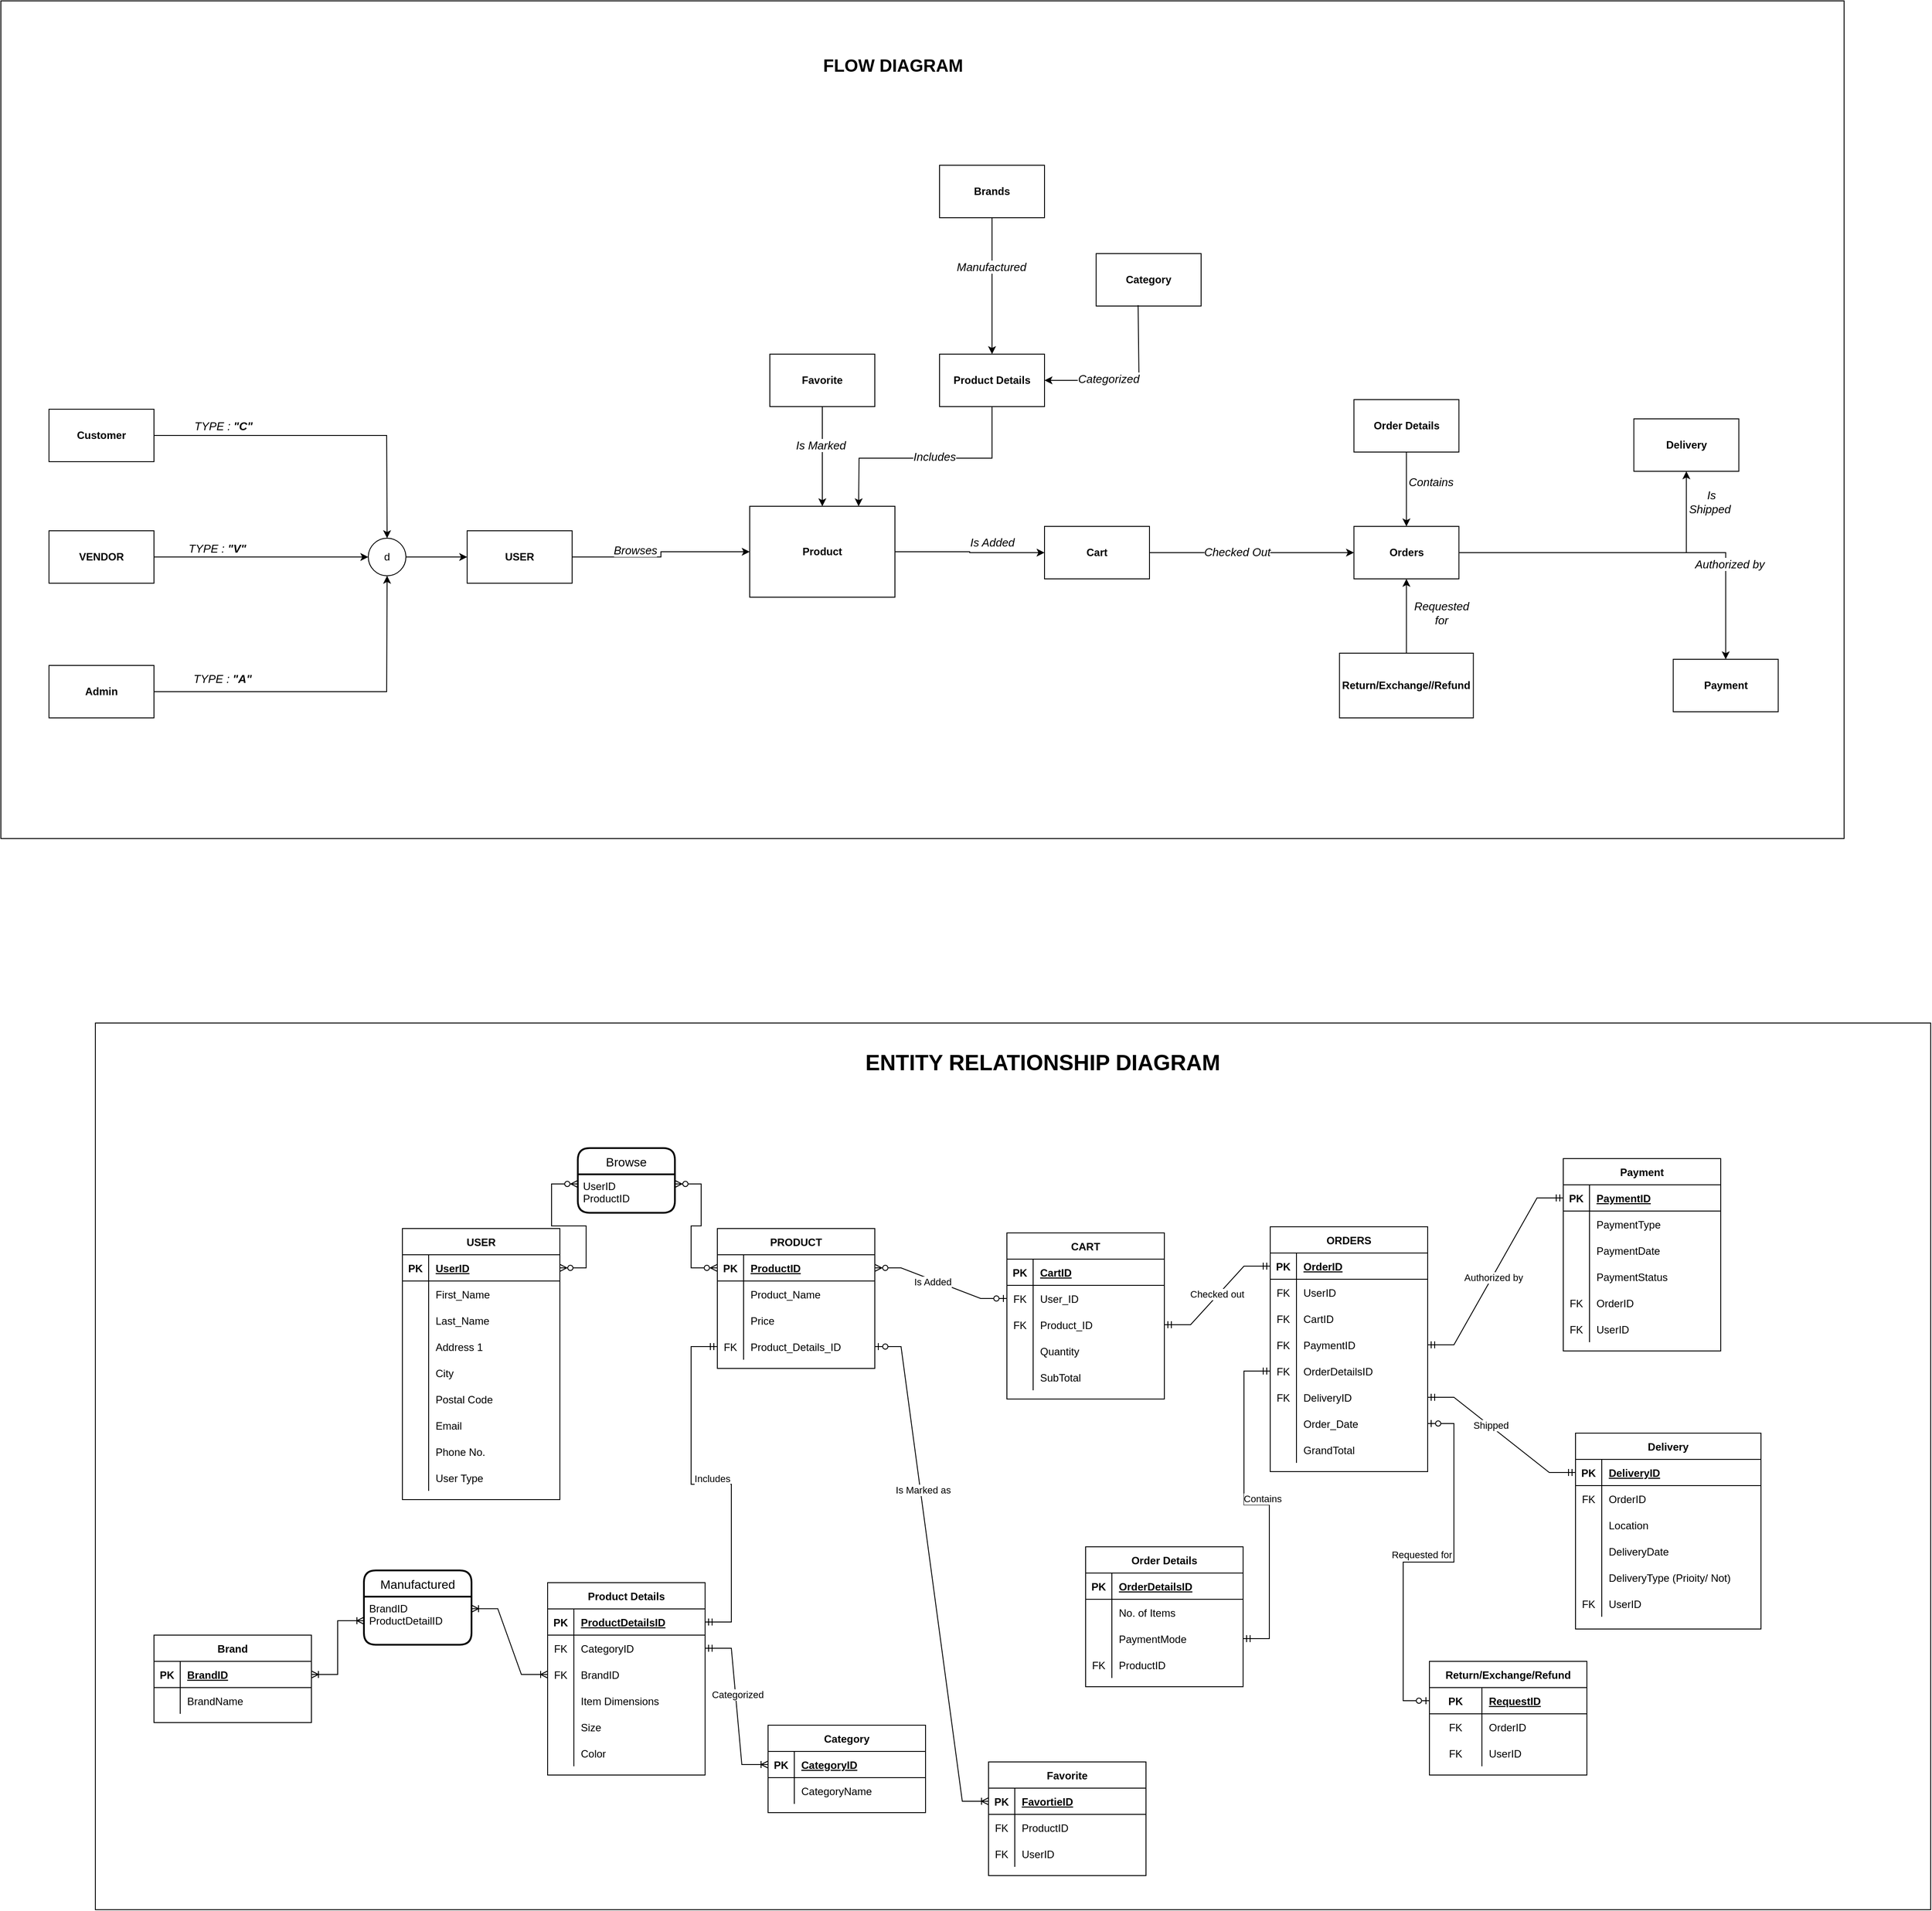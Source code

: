 <mxfile version="16.6.2" type="github"><diagram id="R2lEEEUBdFMjLlhIrx00" name="Page-1"><mxGraphModel dx="6351" dy="3377" grid="0" gridSize="10" guides="1" tooltips="1" connect="1" arrows="1" fold="1" page="0" pageScale="1" pageWidth="850" pageHeight="1100" math="0" shadow="0" extFonts="Permanent Marker^https://fonts.googleapis.com/css?family=Permanent+Marker"><root><mxCell id="0"/><mxCell id="1" parent="0"/><mxCell id="U0HqOZ8ypNEIRoXDTJ9H-42" value="" style="rounded=0;whiteSpace=wrap;html=1;labelBorderColor=none;fontSize=25;fillColor=#FFFFFF;" vertex="1" parent="1"><mxGeometry x="-1664" y="30" width="2098" height="1014" as="geometry"/></mxCell><mxCell id="U0HqOZ8ypNEIRoXDTJ9H-40" value="" style="rounded=0;whiteSpace=wrap;html=1;fontSize=20;fillColor=#FFFFFF;" vertex="1" parent="1"><mxGeometry x="-1772" y="-1139" width="2107" height="958" as="geometry"/></mxCell><mxCell id="FbX8XnSLPjiVimUXCHsm-2" value="VENDOR" style="rounded=0;whiteSpace=wrap;html=1;fontStyle=1" parent="1" vertex="1"><mxGeometry x="-1717" y="-533" width="120" height="60" as="geometry"/></mxCell><mxCell id="FbX8XnSLPjiVimUXCHsm-3" value="Customer" style="rounded=0;whiteSpace=wrap;html=1;fontStyle=1" parent="1" vertex="1"><mxGeometry x="-1717" y="-672" width="120" height="60" as="geometry"/></mxCell><mxCell id="FbX8XnSLPjiVimUXCHsm-4" value="Admin" style="rounded=0;whiteSpace=wrap;html=1;fontStyle=1" parent="1" vertex="1"><mxGeometry x="-1717" y="-379" width="120" height="60" as="geometry"/></mxCell><mxCell id="FbX8XnSLPjiVimUXCHsm-117" value="" style="edgeStyle=orthogonalEdgeStyle;rounded=0;orthogonalLoop=1;jettySize=auto;html=1;" parent="1" source="FbX8XnSLPjiVimUXCHsm-5" target="FbX8XnSLPjiVimUXCHsm-99" edge="1"><mxGeometry relative="1" as="geometry"/></mxCell><mxCell id="U0HqOZ8ypNEIRoXDTJ9H-17" value="Browses" style="edgeLabel;html=1;align=center;verticalAlign=middle;resizable=0;points=[];fontStyle=2;fontSize=13;" vertex="1" connectable="0" parent="FbX8XnSLPjiVimUXCHsm-117"><mxGeometry x="-0.391" relative="1" as="geometry"><mxPoint x="8" y="-8" as="offset"/></mxGeometry></mxCell><mxCell id="FbX8XnSLPjiVimUXCHsm-5" value="USER" style="rounded=0;whiteSpace=wrap;html=1;fillColor=#FFFFFF;fontStyle=1" parent="1" vertex="1"><mxGeometry x="-1239" y="-533" width="120" height="60" as="geometry"/></mxCell><mxCell id="FbX8XnSLPjiVimUXCHsm-6" value="Favorite" style="shape=table;startSize=30;container=1;collapsible=1;childLayout=tableLayout;fixedRows=1;rowLines=0;fontStyle=1;align=center;resizeLast=1;" parent="1" vertex="1"><mxGeometry x="-643" y="875" width="180" height="130" as="geometry"/></mxCell><mxCell id="FbX8XnSLPjiVimUXCHsm-7" value="" style="shape=tableRow;horizontal=0;startSize=0;swimlaneHead=0;swimlaneBody=0;fillColor=none;collapsible=0;dropTarget=0;points=[[0,0.5],[1,0.5]];portConstraint=eastwest;top=0;left=0;right=0;bottom=1;" parent="FbX8XnSLPjiVimUXCHsm-6" vertex="1"><mxGeometry y="30" width="180" height="30" as="geometry"/></mxCell><mxCell id="FbX8XnSLPjiVimUXCHsm-8" value="PK" style="shape=partialRectangle;connectable=0;fillColor=none;top=0;left=0;bottom=0;right=0;fontStyle=1;overflow=hidden;" parent="FbX8XnSLPjiVimUXCHsm-7" vertex="1"><mxGeometry width="30" height="30" as="geometry"><mxRectangle width="30" height="30" as="alternateBounds"/></mxGeometry></mxCell><mxCell id="FbX8XnSLPjiVimUXCHsm-9" value="FavortieID" style="shape=partialRectangle;connectable=0;fillColor=none;top=0;left=0;bottom=0;right=0;align=left;spacingLeft=6;fontStyle=5;overflow=hidden;" parent="FbX8XnSLPjiVimUXCHsm-7" vertex="1"><mxGeometry x="30" width="150" height="30" as="geometry"><mxRectangle width="150" height="30" as="alternateBounds"/></mxGeometry></mxCell><mxCell id="FbX8XnSLPjiVimUXCHsm-10" value="" style="shape=tableRow;horizontal=0;startSize=0;swimlaneHead=0;swimlaneBody=0;fillColor=none;collapsible=0;dropTarget=0;points=[[0,0.5],[1,0.5]];portConstraint=eastwest;top=0;left=0;right=0;bottom=0;" parent="FbX8XnSLPjiVimUXCHsm-6" vertex="1"><mxGeometry y="60" width="180" height="30" as="geometry"/></mxCell><mxCell id="FbX8XnSLPjiVimUXCHsm-11" value="FK" style="shape=partialRectangle;connectable=0;fillColor=none;top=0;left=0;bottom=0;right=0;editable=1;overflow=hidden;" parent="FbX8XnSLPjiVimUXCHsm-10" vertex="1"><mxGeometry width="30" height="30" as="geometry"><mxRectangle width="30" height="30" as="alternateBounds"/></mxGeometry></mxCell><mxCell id="FbX8XnSLPjiVimUXCHsm-12" value="ProductID" style="shape=partialRectangle;connectable=0;fillColor=none;top=0;left=0;bottom=0;right=0;align=left;spacingLeft=6;overflow=hidden;" parent="FbX8XnSLPjiVimUXCHsm-10" vertex="1"><mxGeometry x="30" width="150" height="30" as="geometry"><mxRectangle width="150" height="30" as="alternateBounds"/></mxGeometry></mxCell><mxCell id="FbX8XnSLPjiVimUXCHsm-13" value="" style="shape=tableRow;horizontal=0;startSize=0;swimlaneHead=0;swimlaneBody=0;fillColor=none;collapsible=0;dropTarget=0;points=[[0,0.5],[1,0.5]];portConstraint=eastwest;top=0;left=0;right=0;bottom=0;" parent="FbX8XnSLPjiVimUXCHsm-6" vertex="1"><mxGeometry y="90" width="180" height="30" as="geometry"/></mxCell><mxCell id="FbX8XnSLPjiVimUXCHsm-14" value="FK" style="shape=partialRectangle;connectable=0;fillColor=none;top=0;left=0;bottom=0;right=0;editable=1;overflow=hidden;" parent="FbX8XnSLPjiVimUXCHsm-13" vertex="1"><mxGeometry width="30" height="30" as="geometry"><mxRectangle width="30" height="30" as="alternateBounds"/></mxGeometry></mxCell><mxCell id="FbX8XnSLPjiVimUXCHsm-15" value="UserID" style="shape=partialRectangle;connectable=0;fillColor=none;top=0;left=0;bottom=0;right=0;align=left;spacingLeft=6;overflow=hidden;" parent="FbX8XnSLPjiVimUXCHsm-13" vertex="1"><mxGeometry x="30" width="150" height="30" as="geometry"><mxRectangle width="150" height="30" as="alternateBounds"/></mxGeometry></mxCell><mxCell id="FbX8XnSLPjiVimUXCHsm-19" value="Product Details" style="shape=table;startSize=30;container=1;collapsible=1;childLayout=tableLayout;fixedRows=1;rowLines=0;fontStyle=1;align=center;resizeLast=1;" parent="1" vertex="1"><mxGeometry x="-1147" y="670" width="180" height="220" as="geometry"/></mxCell><mxCell id="FbX8XnSLPjiVimUXCHsm-20" value="" style="shape=tableRow;horizontal=0;startSize=0;swimlaneHead=0;swimlaneBody=0;fillColor=none;collapsible=0;dropTarget=0;points=[[0,0.5],[1,0.5]];portConstraint=eastwest;top=0;left=0;right=0;bottom=1;" parent="FbX8XnSLPjiVimUXCHsm-19" vertex="1"><mxGeometry y="30" width="180" height="30" as="geometry"/></mxCell><mxCell id="FbX8XnSLPjiVimUXCHsm-21" value="PK" style="shape=partialRectangle;connectable=0;fillColor=none;top=0;left=0;bottom=0;right=0;fontStyle=1;overflow=hidden;" parent="FbX8XnSLPjiVimUXCHsm-20" vertex="1"><mxGeometry width="30" height="30" as="geometry"><mxRectangle width="30" height="30" as="alternateBounds"/></mxGeometry></mxCell><mxCell id="FbX8XnSLPjiVimUXCHsm-22" value="ProductDetailsID" style="shape=partialRectangle;connectable=0;fillColor=none;top=0;left=0;bottom=0;right=0;align=left;spacingLeft=6;fontStyle=5;overflow=hidden;" parent="FbX8XnSLPjiVimUXCHsm-20" vertex="1"><mxGeometry x="30" width="150" height="30" as="geometry"><mxRectangle width="150" height="30" as="alternateBounds"/></mxGeometry></mxCell><mxCell id="FbX8XnSLPjiVimUXCHsm-23" value="" style="shape=tableRow;horizontal=0;startSize=0;swimlaneHead=0;swimlaneBody=0;fillColor=none;collapsible=0;dropTarget=0;points=[[0,0.5],[1,0.5]];portConstraint=eastwest;top=0;left=0;right=0;bottom=0;" parent="FbX8XnSLPjiVimUXCHsm-19" vertex="1"><mxGeometry y="60" width="180" height="30" as="geometry"/></mxCell><mxCell id="FbX8XnSLPjiVimUXCHsm-24" value="FK" style="shape=partialRectangle;connectable=0;fillColor=none;top=0;left=0;bottom=0;right=0;editable=1;overflow=hidden;" parent="FbX8XnSLPjiVimUXCHsm-23" vertex="1"><mxGeometry width="30" height="30" as="geometry"><mxRectangle width="30" height="30" as="alternateBounds"/></mxGeometry></mxCell><mxCell id="FbX8XnSLPjiVimUXCHsm-25" value="CategoryID" style="shape=partialRectangle;connectable=0;fillColor=none;top=0;left=0;bottom=0;right=0;align=left;spacingLeft=6;overflow=hidden;" parent="FbX8XnSLPjiVimUXCHsm-23" vertex="1"><mxGeometry x="30" width="150" height="30" as="geometry"><mxRectangle width="150" height="30" as="alternateBounds"/></mxGeometry></mxCell><mxCell id="FbX8XnSLPjiVimUXCHsm-26" value="" style="shape=tableRow;horizontal=0;startSize=0;swimlaneHead=0;swimlaneBody=0;fillColor=none;collapsible=0;dropTarget=0;points=[[0,0.5],[1,0.5]];portConstraint=eastwest;top=0;left=0;right=0;bottom=0;" parent="FbX8XnSLPjiVimUXCHsm-19" vertex="1"><mxGeometry y="90" width="180" height="30" as="geometry"/></mxCell><mxCell id="FbX8XnSLPjiVimUXCHsm-27" value="FK" style="shape=partialRectangle;connectable=0;fillColor=none;top=0;left=0;bottom=0;right=0;editable=1;overflow=hidden;" parent="FbX8XnSLPjiVimUXCHsm-26" vertex="1"><mxGeometry width="30" height="30" as="geometry"><mxRectangle width="30" height="30" as="alternateBounds"/></mxGeometry></mxCell><mxCell id="FbX8XnSLPjiVimUXCHsm-28" value="BrandID" style="shape=partialRectangle;connectable=0;fillColor=none;top=0;left=0;bottom=0;right=0;align=left;spacingLeft=6;overflow=hidden;" parent="FbX8XnSLPjiVimUXCHsm-26" vertex="1"><mxGeometry x="30" width="150" height="30" as="geometry"><mxRectangle width="150" height="30" as="alternateBounds"/></mxGeometry></mxCell><mxCell id="_e0fZUkn5iQB-abckyCn-10" value="" style="shape=tableRow;horizontal=0;startSize=0;swimlaneHead=0;swimlaneBody=0;fillColor=none;collapsible=0;dropTarget=0;points=[[0,0.5],[1,0.5]];portConstraint=eastwest;top=0;left=0;right=0;bottom=0;" parent="FbX8XnSLPjiVimUXCHsm-19" vertex="1"><mxGeometry y="120" width="180" height="30" as="geometry"/></mxCell><mxCell id="_e0fZUkn5iQB-abckyCn-11" value="" style="shape=partialRectangle;connectable=0;fillColor=none;top=0;left=0;bottom=0;right=0;editable=1;overflow=hidden;" parent="_e0fZUkn5iQB-abckyCn-10" vertex="1"><mxGeometry width="30" height="30" as="geometry"><mxRectangle width="30" height="30" as="alternateBounds"/></mxGeometry></mxCell><mxCell id="_e0fZUkn5iQB-abckyCn-12" value="Item Dimensions" style="shape=partialRectangle;connectable=0;fillColor=none;top=0;left=0;bottom=0;right=0;align=left;spacingLeft=6;overflow=hidden;" parent="_e0fZUkn5iQB-abckyCn-10" vertex="1"><mxGeometry x="30" width="150" height="30" as="geometry"><mxRectangle width="150" height="30" as="alternateBounds"/></mxGeometry></mxCell><mxCell id="_e0fZUkn5iQB-abckyCn-13" value="" style="shape=tableRow;horizontal=0;startSize=0;swimlaneHead=0;swimlaneBody=0;fillColor=none;collapsible=0;dropTarget=0;points=[[0,0.5],[1,0.5]];portConstraint=eastwest;top=0;left=0;right=0;bottom=0;" parent="FbX8XnSLPjiVimUXCHsm-19" vertex="1"><mxGeometry y="150" width="180" height="30" as="geometry"/></mxCell><mxCell id="_e0fZUkn5iQB-abckyCn-14" value="" style="shape=partialRectangle;connectable=0;fillColor=none;top=0;left=0;bottom=0;right=0;editable=1;overflow=hidden;" parent="_e0fZUkn5iQB-abckyCn-13" vertex="1"><mxGeometry width="30" height="30" as="geometry"><mxRectangle width="30" height="30" as="alternateBounds"/></mxGeometry></mxCell><mxCell id="_e0fZUkn5iQB-abckyCn-15" value="Size" style="shape=partialRectangle;connectable=0;fillColor=none;top=0;left=0;bottom=0;right=0;align=left;spacingLeft=6;overflow=hidden;" parent="_e0fZUkn5iQB-abckyCn-13" vertex="1"><mxGeometry x="30" width="150" height="30" as="geometry"><mxRectangle width="150" height="30" as="alternateBounds"/></mxGeometry></mxCell><mxCell id="FbX8XnSLPjiVimUXCHsm-29" value="" style="shape=tableRow;horizontal=0;startSize=0;swimlaneHead=0;swimlaneBody=0;fillColor=none;collapsible=0;dropTarget=0;points=[[0,0.5],[1,0.5]];portConstraint=eastwest;top=0;left=0;right=0;bottom=0;" parent="FbX8XnSLPjiVimUXCHsm-19" vertex="1"><mxGeometry y="180" width="180" height="30" as="geometry"/></mxCell><mxCell id="FbX8XnSLPjiVimUXCHsm-30" value="" style="shape=partialRectangle;connectable=0;fillColor=none;top=0;left=0;bottom=0;right=0;editable=1;overflow=hidden;" parent="FbX8XnSLPjiVimUXCHsm-29" vertex="1"><mxGeometry width="30" height="30" as="geometry"><mxRectangle width="30" height="30" as="alternateBounds"/></mxGeometry></mxCell><mxCell id="FbX8XnSLPjiVimUXCHsm-31" value="Color" style="shape=partialRectangle;connectable=0;fillColor=none;top=0;left=0;bottom=0;right=0;align=left;spacingLeft=6;overflow=hidden;" parent="FbX8XnSLPjiVimUXCHsm-29" vertex="1"><mxGeometry x="30" width="150" height="30" as="geometry"><mxRectangle width="150" height="30" as="alternateBounds"/></mxGeometry></mxCell><mxCell id="FbX8XnSLPjiVimUXCHsm-32" value="Order Details" style="shape=table;startSize=30;container=1;collapsible=1;childLayout=tableLayout;fixedRows=1;rowLines=0;fontStyle=1;align=center;resizeLast=1;" parent="1" vertex="1"><mxGeometry x="-532" y="629" width="180" height="160" as="geometry"/></mxCell><mxCell id="FbX8XnSLPjiVimUXCHsm-33" value="" style="shape=tableRow;horizontal=0;startSize=0;swimlaneHead=0;swimlaneBody=0;fillColor=none;collapsible=0;dropTarget=0;points=[[0,0.5],[1,0.5]];portConstraint=eastwest;top=0;left=0;right=0;bottom=1;" parent="FbX8XnSLPjiVimUXCHsm-32" vertex="1"><mxGeometry y="30" width="180" height="30" as="geometry"/></mxCell><mxCell id="FbX8XnSLPjiVimUXCHsm-34" value="PK" style="shape=partialRectangle;connectable=0;fillColor=none;top=0;left=0;bottom=0;right=0;fontStyle=1;overflow=hidden;" parent="FbX8XnSLPjiVimUXCHsm-33" vertex="1"><mxGeometry width="30" height="30" as="geometry"><mxRectangle width="30" height="30" as="alternateBounds"/></mxGeometry></mxCell><mxCell id="FbX8XnSLPjiVimUXCHsm-35" value="OrderDetailsID" style="shape=partialRectangle;connectable=0;fillColor=none;top=0;left=0;bottom=0;right=0;align=left;spacingLeft=6;fontStyle=5;overflow=hidden;" parent="FbX8XnSLPjiVimUXCHsm-33" vertex="1"><mxGeometry x="30" width="150" height="30" as="geometry"><mxRectangle width="150" height="30" as="alternateBounds"/></mxGeometry></mxCell><mxCell id="FbX8XnSLPjiVimUXCHsm-36" value="" style="shape=tableRow;horizontal=0;startSize=0;swimlaneHead=0;swimlaneBody=0;fillColor=none;collapsible=0;dropTarget=0;points=[[0,0.5],[1,0.5]];portConstraint=eastwest;top=0;left=0;right=0;bottom=0;" parent="FbX8XnSLPjiVimUXCHsm-32" vertex="1"><mxGeometry y="60" width="180" height="30" as="geometry"/></mxCell><mxCell id="FbX8XnSLPjiVimUXCHsm-37" value="" style="shape=partialRectangle;connectable=0;fillColor=none;top=0;left=0;bottom=0;right=0;editable=1;overflow=hidden;" parent="FbX8XnSLPjiVimUXCHsm-36" vertex="1"><mxGeometry width="30" height="30" as="geometry"><mxRectangle width="30" height="30" as="alternateBounds"/></mxGeometry></mxCell><mxCell id="FbX8XnSLPjiVimUXCHsm-38" value="No. of Items" style="shape=partialRectangle;connectable=0;fillColor=none;top=0;left=0;bottom=0;right=0;align=left;spacingLeft=6;overflow=hidden;" parent="FbX8XnSLPjiVimUXCHsm-36" vertex="1"><mxGeometry x="30" width="150" height="30" as="geometry"><mxRectangle width="150" height="30" as="alternateBounds"/></mxGeometry></mxCell><mxCell id="_e0fZUkn5iQB-abckyCn-20" value="" style="shape=tableRow;horizontal=0;startSize=0;swimlaneHead=0;swimlaneBody=0;fillColor=none;collapsible=0;dropTarget=0;points=[[0,0.5],[1,0.5]];portConstraint=eastwest;top=0;left=0;right=0;bottom=0;" parent="FbX8XnSLPjiVimUXCHsm-32" vertex="1"><mxGeometry y="90" width="180" height="30" as="geometry"/></mxCell><mxCell id="_e0fZUkn5iQB-abckyCn-21" value="" style="shape=partialRectangle;connectable=0;fillColor=none;top=0;left=0;bottom=0;right=0;editable=1;overflow=hidden;" parent="_e0fZUkn5iQB-abckyCn-20" vertex="1"><mxGeometry width="30" height="30" as="geometry"><mxRectangle width="30" height="30" as="alternateBounds"/></mxGeometry></mxCell><mxCell id="_e0fZUkn5iQB-abckyCn-22" value="PaymentMode" style="shape=partialRectangle;connectable=0;fillColor=none;top=0;left=0;bottom=0;right=0;align=left;spacingLeft=6;overflow=hidden;" parent="_e0fZUkn5iQB-abckyCn-20" vertex="1"><mxGeometry x="30" width="150" height="30" as="geometry"><mxRectangle width="150" height="30" as="alternateBounds"/></mxGeometry></mxCell><mxCell id="FbX8XnSLPjiVimUXCHsm-42" value="" style="shape=tableRow;horizontal=0;startSize=0;swimlaneHead=0;swimlaneBody=0;fillColor=none;collapsible=0;dropTarget=0;points=[[0,0.5],[1,0.5]];portConstraint=eastwest;top=0;left=0;right=0;bottom=0;" parent="FbX8XnSLPjiVimUXCHsm-32" vertex="1"><mxGeometry y="120" width="180" height="30" as="geometry"/></mxCell><mxCell id="FbX8XnSLPjiVimUXCHsm-43" value="FK" style="shape=partialRectangle;connectable=0;fillColor=none;top=0;left=0;bottom=0;right=0;editable=1;overflow=hidden;" parent="FbX8XnSLPjiVimUXCHsm-42" vertex="1"><mxGeometry width="30" height="30" as="geometry"><mxRectangle width="30" height="30" as="alternateBounds"/></mxGeometry></mxCell><mxCell id="FbX8XnSLPjiVimUXCHsm-44" value="ProductID" style="shape=partialRectangle;connectable=0;fillColor=none;top=0;left=0;bottom=0;right=0;align=left;spacingLeft=6;overflow=hidden;" parent="FbX8XnSLPjiVimUXCHsm-42" vertex="1"><mxGeometry x="30" width="150" height="30" as="geometry"><mxRectangle width="150" height="30" as="alternateBounds"/></mxGeometry></mxCell><mxCell id="FbX8XnSLPjiVimUXCHsm-45" value="USER" style="shape=table;startSize=30;container=1;collapsible=1;childLayout=tableLayout;fixedRows=1;rowLines=0;fontStyle=1;align=center;resizeLast=1;" parent="1" vertex="1"><mxGeometry x="-1313" y="265" width="180" height="310" as="geometry"/></mxCell><mxCell id="FbX8XnSLPjiVimUXCHsm-46" value="" style="shape=tableRow;horizontal=0;startSize=0;swimlaneHead=0;swimlaneBody=0;fillColor=none;collapsible=0;dropTarget=0;points=[[0,0.5],[1,0.5]];portConstraint=eastwest;top=0;left=0;right=0;bottom=1;" parent="FbX8XnSLPjiVimUXCHsm-45" vertex="1"><mxGeometry y="30" width="180" height="30" as="geometry"/></mxCell><mxCell id="FbX8XnSLPjiVimUXCHsm-47" value="PK" style="shape=partialRectangle;connectable=0;fillColor=none;top=0;left=0;bottom=0;right=0;fontStyle=1;overflow=hidden;" parent="FbX8XnSLPjiVimUXCHsm-46" vertex="1"><mxGeometry width="30" height="30" as="geometry"><mxRectangle width="30" height="30" as="alternateBounds"/></mxGeometry></mxCell><mxCell id="FbX8XnSLPjiVimUXCHsm-48" value="UserID" style="shape=partialRectangle;connectable=0;fillColor=none;top=0;left=0;bottom=0;right=0;align=left;spacingLeft=6;fontStyle=5;overflow=hidden;" parent="FbX8XnSLPjiVimUXCHsm-46" vertex="1"><mxGeometry x="30" width="150" height="30" as="geometry"><mxRectangle width="150" height="30" as="alternateBounds"/></mxGeometry></mxCell><mxCell id="FbX8XnSLPjiVimUXCHsm-49" value="" style="shape=tableRow;horizontal=0;startSize=0;swimlaneHead=0;swimlaneBody=0;fillColor=none;collapsible=0;dropTarget=0;points=[[0,0.5],[1,0.5]];portConstraint=eastwest;top=0;left=0;right=0;bottom=0;" parent="FbX8XnSLPjiVimUXCHsm-45" vertex="1"><mxGeometry y="60" width="180" height="30" as="geometry"/></mxCell><mxCell id="FbX8XnSLPjiVimUXCHsm-50" value="" style="shape=partialRectangle;connectable=0;fillColor=none;top=0;left=0;bottom=0;right=0;editable=1;overflow=hidden;" parent="FbX8XnSLPjiVimUXCHsm-49" vertex="1"><mxGeometry width="30" height="30" as="geometry"><mxRectangle width="30" height="30" as="alternateBounds"/></mxGeometry></mxCell><mxCell id="FbX8XnSLPjiVimUXCHsm-51" value="First_Name" style="shape=partialRectangle;connectable=0;fillColor=none;top=0;left=0;bottom=0;right=0;align=left;spacingLeft=6;overflow=hidden;" parent="FbX8XnSLPjiVimUXCHsm-49" vertex="1"><mxGeometry x="30" width="150" height="30" as="geometry"><mxRectangle width="150" height="30" as="alternateBounds"/></mxGeometry></mxCell><mxCell id="FbX8XnSLPjiVimUXCHsm-52" value="" style="shape=tableRow;horizontal=0;startSize=0;swimlaneHead=0;swimlaneBody=0;fillColor=none;collapsible=0;dropTarget=0;points=[[0,0.5],[1,0.5]];portConstraint=eastwest;top=0;left=0;right=0;bottom=0;" parent="FbX8XnSLPjiVimUXCHsm-45" vertex="1"><mxGeometry y="90" width="180" height="30" as="geometry"/></mxCell><mxCell id="FbX8XnSLPjiVimUXCHsm-53" value="" style="shape=partialRectangle;connectable=0;fillColor=none;top=0;left=0;bottom=0;right=0;editable=1;overflow=hidden;" parent="FbX8XnSLPjiVimUXCHsm-52" vertex="1"><mxGeometry width="30" height="30" as="geometry"><mxRectangle width="30" height="30" as="alternateBounds"/></mxGeometry></mxCell><mxCell id="FbX8XnSLPjiVimUXCHsm-54" value="Last_Name" style="shape=partialRectangle;connectable=0;fillColor=none;top=0;left=0;bottom=0;right=0;align=left;spacingLeft=6;overflow=hidden;" parent="FbX8XnSLPjiVimUXCHsm-52" vertex="1"><mxGeometry x="30" width="150" height="30" as="geometry"><mxRectangle width="150" height="30" as="alternateBounds"/></mxGeometry></mxCell><mxCell id="Ng0ydiOHr_A4dhsDKOVT-164" value="" style="shape=tableRow;horizontal=0;startSize=0;swimlaneHead=0;swimlaneBody=0;fillColor=none;collapsible=0;dropTarget=0;points=[[0,0.5],[1,0.5]];portConstraint=eastwest;top=0;left=0;right=0;bottom=0;" parent="FbX8XnSLPjiVimUXCHsm-45" vertex="1"><mxGeometry y="120" width="180" height="30" as="geometry"/></mxCell><mxCell id="Ng0ydiOHr_A4dhsDKOVT-165" value="" style="shape=partialRectangle;connectable=0;fillColor=none;top=0;left=0;bottom=0;right=0;editable=1;overflow=hidden;" parent="Ng0ydiOHr_A4dhsDKOVT-164" vertex="1"><mxGeometry width="30" height="30" as="geometry"><mxRectangle width="30" height="30" as="alternateBounds"/></mxGeometry></mxCell><mxCell id="Ng0ydiOHr_A4dhsDKOVT-166" value="Address 1" style="shape=partialRectangle;connectable=0;fillColor=none;top=0;left=0;bottom=0;right=0;align=left;spacingLeft=6;overflow=hidden;" parent="Ng0ydiOHr_A4dhsDKOVT-164" vertex="1"><mxGeometry x="30" width="150" height="30" as="geometry"><mxRectangle width="150" height="30" as="alternateBounds"/></mxGeometry></mxCell><mxCell id="Ng0ydiOHr_A4dhsDKOVT-167" value="" style="shape=tableRow;horizontal=0;startSize=0;swimlaneHead=0;swimlaneBody=0;fillColor=none;collapsible=0;dropTarget=0;points=[[0,0.5],[1,0.5]];portConstraint=eastwest;top=0;left=0;right=0;bottom=0;" parent="FbX8XnSLPjiVimUXCHsm-45" vertex="1"><mxGeometry y="150" width="180" height="30" as="geometry"/></mxCell><mxCell id="Ng0ydiOHr_A4dhsDKOVT-168" value="" style="shape=partialRectangle;connectable=0;fillColor=none;top=0;left=0;bottom=0;right=0;editable=1;overflow=hidden;" parent="Ng0ydiOHr_A4dhsDKOVT-167" vertex="1"><mxGeometry width="30" height="30" as="geometry"><mxRectangle width="30" height="30" as="alternateBounds"/></mxGeometry></mxCell><mxCell id="Ng0ydiOHr_A4dhsDKOVT-169" value="City" style="shape=partialRectangle;connectable=0;fillColor=none;top=0;left=0;bottom=0;right=0;align=left;spacingLeft=6;overflow=hidden;" parent="Ng0ydiOHr_A4dhsDKOVT-167" vertex="1"><mxGeometry x="30" width="150" height="30" as="geometry"><mxRectangle width="150" height="30" as="alternateBounds"/></mxGeometry></mxCell><mxCell id="Ng0ydiOHr_A4dhsDKOVT-170" value="" style="shape=tableRow;horizontal=0;startSize=0;swimlaneHead=0;swimlaneBody=0;fillColor=none;collapsible=0;dropTarget=0;points=[[0,0.5],[1,0.5]];portConstraint=eastwest;top=0;left=0;right=0;bottom=0;" parent="FbX8XnSLPjiVimUXCHsm-45" vertex="1"><mxGeometry y="180" width="180" height="30" as="geometry"/></mxCell><mxCell id="Ng0ydiOHr_A4dhsDKOVT-171" value="" style="shape=partialRectangle;connectable=0;fillColor=none;top=0;left=0;bottom=0;right=0;editable=1;overflow=hidden;" parent="Ng0ydiOHr_A4dhsDKOVT-170" vertex="1"><mxGeometry width="30" height="30" as="geometry"><mxRectangle width="30" height="30" as="alternateBounds"/></mxGeometry></mxCell><mxCell id="Ng0ydiOHr_A4dhsDKOVT-172" value="Postal Code" style="shape=partialRectangle;connectable=0;fillColor=none;top=0;left=0;bottom=0;right=0;align=left;spacingLeft=6;overflow=hidden;" parent="Ng0ydiOHr_A4dhsDKOVT-170" vertex="1"><mxGeometry x="30" width="150" height="30" as="geometry"><mxRectangle width="150" height="30" as="alternateBounds"/></mxGeometry></mxCell><mxCell id="FbX8XnSLPjiVimUXCHsm-55" value="" style="shape=tableRow;horizontal=0;startSize=0;swimlaneHead=0;swimlaneBody=0;fillColor=none;collapsible=0;dropTarget=0;points=[[0,0.5],[1,0.5]];portConstraint=eastwest;top=0;left=0;right=0;bottom=0;" parent="FbX8XnSLPjiVimUXCHsm-45" vertex="1"><mxGeometry y="210" width="180" height="30" as="geometry"/></mxCell><mxCell id="FbX8XnSLPjiVimUXCHsm-56" value="" style="shape=partialRectangle;connectable=0;fillColor=none;top=0;left=0;bottom=0;right=0;editable=1;overflow=hidden;" parent="FbX8XnSLPjiVimUXCHsm-55" vertex="1"><mxGeometry width="30" height="30" as="geometry"><mxRectangle width="30" height="30" as="alternateBounds"/></mxGeometry></mxCell><mxCell id="FbX8XnSLPjiVimUXCHsm-57" value="Email" style="shape=partialRectangle;connectable=0;fillColor=none;top=0;left=0;bottom=0;right=0;align=left;spacingLeft=6;overflow=hidden;" parent="FbX8XnSLPjiVimUXCHsm-55" vertex="1"><mxGeometry x="30" width="150" height="30" as="geometry"><mxRectangle width="150" height="30" as="alternateBounds"/></mxGeometry></mxCell><mxCell id="Ng0ydiOHr_A4dhsDKOVT-176" value="" style="shape=tableRow;horizontal=0;startSize=0;swimlaneHead=0;swimlaneBody=0;fillColor=none;collapsible=0;dropTarget=0;points=[[0,0.5],[1,0.5]];portConstraint=eastwest;top=0;left=0;right=0;bottom=0;" parent="FbX8XnSLPjiVimUXCHsm-45" vertex="1"><mxGeometry y="240" width="180" height="30" as="geometry"/></mxCell><mxCell id="Ng0ydiOHr_A4dhsDKOVT-177" value="" style="shape=partialRectangle;connectable=0;fillColor=none;top=0;left=0;bottom=0;right=0;editable=1;overflow=hidden;" parent="Ng0ydiOHr_A4dhsDKOVT-176" vertex="1"><mxGeometry width="30" height="30" as="geometry"><mxRectangle width="30" height="30" as="alternateBounds"/></mxGeometry></mxCell><mxCell id="Ng0ydiOHr_A4dhsDKOVT-178" value="Phone No." style="shape=partialRectangle;connectable=0;fillColor=none;top=0;left=0;bottom=0;right=0;align=left;spacingLeft=6;overflow=hidden;" parent="Ng0ydiOHr_A4dhsDKOVT-176" vertex="1"><mxGeometry x="30" width="150" height="30" as="geometry"><mxRectangle width="150" height="30" as="alternateBounds"/></mxGeometry></mxCell><mxCell id="Ng0ydiOHr_A4dhsDKOVT-173" value="" style="shape=tableRow;horizontal=0;startSize=0;swimlaneHead=0;swimlaneBody=0;fillColor=none;collapsible=0;dropTarget=0;points=[[0,0.5],[1,0.5]];portConstraint=eastwest;top=0;left=0;right=0;bottom=0;" parent="FbX8XnSLPjiVimUXCHsm-45" vertex="1"><mxGeometry y="270" width="180" height="30" as="geometry"/></mxCell><mxCell id="Ng0ydiOHr_A4dhsDKOVT-174" value="" style="shape=partialRectangle;connectable=0;fillColor=none;top=0;left=0;bottom=0;right=0;editable=1;overflow=hidden;" parent="Ng0ydiOHr_A4dhsDKOVT-173" vertex="1"><mxGeometry width="30" height="30" as="geometry"><mxRectangle width="30" height="30" as="alternateBounds"/></mxGeometry></mxCell><mxCell id="Ng0ydiOHr_A4dhsDKOVT-175" value="User Type" style="shape=partialRectangle;connectable=0;fillColor=none;top=0;left=0;bottom=0;right=0;align=left;spacingLeft=6;overflow=hidden;" parent="Ng0ydiOHr_A4dhsDKOVT-173" vertex="1"><mxGeometry x="30" width="150" height="30" as="geometry"><mxRectangle width="150" height="30" as="alternateBounds"/></mxGeometry></mxCell><mxCell id="FbX8XnSLPjiVimUXCHsm-71" value="Delivery" style="shape=table;startSize=30;container=1;collapsible=1;childLayout=tableLayout;fixedRows=1;rowLines=0;fontStyle=1;align=center;resizeLast=1;" parent="1" vertex="1"><mxGeometry x="28" y="499" width="212" height="224" as="geometry"/></mxCell><mxCell id="FbX8XnSLPjiVimUXCHsm-72" value="" style="shape=tableRow;horizontal=0;startSize=0;swimlaneHead=0;swimlaneBody=0;fillColor=none;collapsible=0;dropTarget=0;points=[[0,0.5],[1,0.5]];portConstraint=eastwest;top=0;left=0;right=0;bottom=1;" parent="FbX8XnSLPjiVimUXCHsm-71" vertex="1"><mxGeometry y="30" width="212" height="30" as="geometry"/></mxCell><mxCell id="FbX8XnSLPjiVimUXCHsm-73" value="PK" style="shape=partialRectangle;connectable=0;fillColor=none;top=0;left=0;bottom=0;right=0;fontStyle=1;overflow=hidden;" parent="FbX8XnSLPjiVimUXCHsm-72" vertex="1"><mxGeometry width="30" height="30" as="geometry"><mxRectangle width="30" height="30" as="alternateBounds"/></mxGeometry></mxCell><mxCell id="FbX8XnSLPjiVimUXCHsm-74" value="DeliveryID" style="shape=partialRectangle;connectable=0;fillColor=none;top=0;left=0;bottom=0;right=0;align=left;spacingLeft=6;fontStyle=5;overflow=hidden;" parent="FbX8XnSLPjiVimUXCHsm-72" vertex="1"><mxGeometry x="30" width="182" height="30" as="geometry"><mxRectangle width="182" height="30" as="alternateBounds"/></mxGeometry></mxCell><mxCell id="FbX8XnSLPjiVimUXCHsm-75" value="" style="shape=tableRow;horizontal=0;startSize=0;swimlaneHead=0;swimlaneBody=0;fillColor=none;collapsible=0;dropTarget=0;points=[[0,0.5],[1,0.5]];portConstraint=eastwest;top=0;left=0;right=0;bottom=0;" parent="FbX8XnSLPjiVimUXCHsm-71" vertex="1"><mxGeometry y="60" width="212" height="30" as="geometry"/></mxCell><mxCell id="FbX8XnSLPjiVimUXCHsm-76" value="FK" style="shape=partialRectangle;connectable=0;fillColor=none;top=0;left=0;bottom=0;right=0;editable=1;overflow=hidden;" parent="FbX8XnSLPjiVimUXCHsm-75" vertex="1"><mxGeometry width="30" height="30" as="geometry"><mxRectangle width="30" height="30" as="alternateBounds"/></mxGeometry></mxCell><mxCell id="FbX8XnSLPjiVimUXCHsm-77" value="OrderID" style="shape=partialRectangle;connectable=0;fillColor=none;top=0;left=0;bottom=0;right=0;align=left;spacingLeft=6;overflow=hidden;" parent="FbX8XnSLPjiVimUXCHsm-75" vertex="1"><mxGeometry x="30" width="182" height="30" as="geometry"><mxRectangle width="182" height="30" as="alternateBounds"/></mxGeometry></mxCell><mxCell id="FbX8XnSLPjiVimUXCHsm-78" value="" style="shape=tableRow;horizontal=0;startSize=0;swimlaneHead=0;swimlaneBody=0;fillColor=none;collapsible=0;dropTarget=0;points=[[0,0.5],[1,0.5]];portConstraint=eastwest;top=0;left=0;right=0;bottom=0;" parent="FbX8XnSLPjiVimUXCHsm-71" vertex="1"><mxGeometry y="90" width="212" height="30" as="geometry"/></mxCell><mxCell id="FbX8XnSLPjiVimUXCHsm-79" value="" style="shape=partialRectangle;connectable=0;fillColor=none;top=0;left=0;bottom=0;right=0;editable=1;overflow=hidden;" parent="FbX8XnSLPjiVimUXCHsm-78" vertex="1"><mxGeometry width="30" height="30" as="geometry"><mxRectangle width="30" height="30" as="alternateBounds"/></mxGeometry></mxCell><mxCell id="FbX8XnSLPjiVimUXCHsm-80" value="Location" style="shape=partialRectangle;connectable=0;fillColor=none;top=0;left=0;bottom=0;right=0;align=left;spacingLeft=6;overflow=hidden;" parent="FbX8XnSLPjiVimUXCHsm-78" vertex="1"><mxGeometry x="30" width="182" height="30" as="geometry"><mxRectangle width="182" height="30" as="alternateBounds"/></mxGeometry></mxCell><mxCell id="Ng0ydiOHr_A4dhsDKOVT-211" value="" style="shape=tableRow;horizontal=0;startSize=0;swimlaneHead=0;swimlaneBody=0;fillColor=none;collapsible=0;dropTarget=0;points=[[0,0.5],[1,0.5]];portConstraint=eastwest;top=0;left=0;right=0;bottom=0;" parent="FbX8XnSLPjiVimUXCHsm-71" vertex="1"><mxGeometry y="120" width="212" height="30" as="geometry"/></mxCell><mxCell id="Ng0ydiOHr_A4dhsDKOVT-212" value="" style="shape=partialRectangle;connectable=0;fillColor=none;top=0;left=0;bottom=0;right=0;editable=1;overflow=hidden;" parent="Ng0ydiOHr_A4dhsDKOVT-211" vertex="1"><mxGeometry width="30" height="30" as="geometry"><mxRectangle width="30" height="30" as="alternateBounds"/></mxGeometry></mxCell><mxCell id="Ng0ydiOHr_A4dhsDKOVT-213" value="DeliveryDate" style="shape=partialRectangle;connectable=0;fillColor=none;top=0;left=0;bottom=0;right=0;align=left;spacingLeft=6;overflow=hidden;" parent="Ng0ydiOHr_A4dhsDKOVT-211" vertex="1"><mxGeometry x="30" width="182" height="30" as="geometry"><mxRectangle width="182" height="30" as="alternateBounds"/></mxGeometry></mxCell><mxCell id="Ng0ydiOHr_A4dhsDKOVT-214" value="" style="shape=tableRow;horizontal=0;startSize=0;swimlaneHead=0;swimlaneBody=0;fillColor=none;collapsible=0;dropTarget=0;points=[[0,0.5],[1,0.5]];portConstraint=eastwest;top=0;left=0;right=0;bottom=0;" parent="FbX8XnSLPjiVimUXCHsm-71" vertex="1"><mxGeometry y="150" width="212" height="30" as="geometry"/></mxCell><mxCell id="Ng0ydiOHr_A4dhsDKOVT-215" value="" style="shape=partialRectangle;connectable=0;fillColor=none;top=0;left=0;bottom=0;right=0;editable=1;overflow=hidden;" parent="Ng0ydiOHr_A4dhsDKOVT-214" vertex="1"><mxGeometry width="30" height="30" as="geometry"><mxRectangle width="30" height="30" as="alternateBounds"/></mxGeometry></mxCell><mxCell id="Ng0ydiOHr_A4dhsDKOVT-216" value="DeliveryType (Prioity/ Not)" style="shape=partialRectangle;connectable=0;fillColor=none;top=0;left=0;bottom=0;right=0;align=left;spacingLeft=6;overflow=hidden;" parent="Ng0ydiOHr_A4dhsDKOVT-214" vertex="1"><mxGeometry x="30" width="182" height="30" as="geometry"><mxRectangle width="182" height="30" as="alternateBounds"/></mxGeometry></mxCell><mxCell id="FbX8XnSLPjiVimUXCHsm-81" value="" style="shape=tableRow;horizontal=0;startSize=0;swimlaneHead=0;swimlaneBody=0;fillColor=none;collapsible=0;dropTarget=0;points=[[0,0.5],[1,0.5]];portConstraint=eastwest;top=0;left=0;right=0;bottom=0;" parent="FbX8XnSLPjiVimUXCHsm-71" vertex="1"><mxGeometry y="180" width="212" height="30" as="geometry"/></mxCell><mxCell id="FbX8XnSLPjiVimUXCHsm-82" value="FK" style="shape=partialRectangle;connectable=0;fillColor=none;top=0;left=0;bottom=0;right=0;editable=1;overflow=hidden;" parent="FbX8XnSLPjiVimUXCHsm-81" vertex="1"><mxGeometry width="30" height="30" as="geometry"><mxRectangle width="30" height="30" as="alternateBounds"/></mxGeometry></mxCell><mxCell id="FbX8XnSLPjiVimUXCHsm-83" value="UserID" style="shape=partialRectangle;connectable=0;fillColor=none;top=0;left=0;bottom=0;right=0;align=left;spacingLeft=6;overflow=hidden;" parent="FbX8XnSLPjiVimUXCHsm-81" vertex="1"><mxGeometry x="30" width="182" height="30" as="geometry"><mxRectangle width="182" height="30" as="alternateBounds"/></mxGeometry></mxCell><mxCell id="FbX8XnSLPjiVimUXCHsm-84" value="Payment" style="shape=table;startSize=30;container=1;collapsible=1;childLayout=tableLayout;fixedRows=1;rowLines=0;fontStyle=1;align=center;resizeLast=1;" parent="1" vertex="1"><mxGeometry x="14" y="185" width="180" height="220" as="geometry"/></mxCell><mxCell id="FbX8XnSLPjiVimUXCHsm-85" value="" style="shape=tableRow;horizontal=0;startSize=0;swimlaneHead=0;swimlaneBody=0;fillColor=none;collapsible=0;dropTarget=0;points=[[0,0.5],[1,0.5]];portConstraint=eastwest;top=0;left=0;right=0;bottom=1;" parent="FbX8XnSLPjiVimUXCHsm-84" vertex="1"><mxGeometry y="30" width="180" height="30" as="geometry"/></mxCell><mxCell id="FbX8XnSLPjiVimUXCHsm-86" value="PK" style="shape=partialRectangle;connectable=0;fillColor=none;top=0;left=0;bottom=0;right=0;fontStyle=1;overflow=hidden;" parent="FbX8XnSLPjiVimUXCHsm-85" vertex="1"><mxGeometry width="30" height="30" as="geometry"><mxRectangle width="30" height="30" as="alternateBounds"/></mxGeometry></mxCell><mxCell id="FbX8XnSLPjiVimUXCHsm-87" value="PaymentID" style="shape=partialRectangle;connectable=0;fillColor=none;top=0;left=0;bottom=0;right=0;align=left;spacingLeft=6;fontStyle=5;overflow=hidden;" parent="FbX8XnSLPjiVimUXCHsm-85" vertex="1"><mxGeometry x="30" width="150" height="30" as="geometry"><mxRectangle width="150" height="30" as="alternateBounds"/></mxGeometry></mxCell><mxCell id="FbX8XnSLPjiVimUXCHsm-88" value="" style="shape=tableRow;horizontal=0;startSize=0;swimlaneHead=0;swimlaneBody=0;fillColor=none;collapsible=0;dropTarget=0;points=[[0,0.5],[1,0.5]];portConstraint=eastwest;top=0;left=0;right=0;bottom=0;" parent="FbX8XnSLPjiVimUXCHsm-84" vertex="1"><mxGeometry y="60" width="180" height="30" as="geometry"/></mxCell><mxCell id="FbX8XnSLPjiVimUXCHsm-89" value="" style="shape=partialRectangle;connectable=0;fillColor=none;top=0;left=0;bottom=0;right=0;editable=1;overflow=hidden;" parent="FbX8XnSLPjiVimUXCHsm-88" vertex="1"><mxGeometry width="30" height="30" as="geometry"><mxRectangle width="30" height="30" as="alternateBounds"/></mxGeometry></mxCell><mxCell id="FbX8XnSLPjiVimUXCHsm-90" value="PaymentType" style="shape=partialRectangle;connectable=0;fillColor=none;top=0;left=0;bottom=0;right=0;align=left;spacingLeft=6;overflow=hidden;" parent="FbX8XnSLPjiVimUXCHsm-88" vertex="1"><mxGeometry x="30" width="150" height="30" as="geometry"><mxRectangle width="150" height="30" as="alternateBounds"/></mxGeometry></mxCell><mxCell id="FbX8XnSLPjiVimUXCHsm-91" value="" style="shape=tableRow;horizontal=0;startSize=0;swimlaneHead=0;swimlaneBody=0;fillColor=none;collapsible=0;dropTarget=0;points=[[0,0.5],[1,0.5]];portConstraint=eastwest;top=0;left=0;right=0;bottom=0;" parent="FbX8XnSLPjiVimUXCHsm-84" vertex="1"><mxGeometry y="90" width="180" height="30" as="geometry"/></mxCell><mxCell id="FbX8XnSLPjiVimUXCHsm-92" value="" style="shape=partialRectangle;connectable=0;fillColor=none;top=0;left=0;bottom=0;right=0;editable=1;overflow=hidden;" parent="FbX8XnSLPjiVimUXCHsm-91" vertex="1"><mxGeometry width="30" height="30" as="geometry"><mxRectangle width="30" height="30" as="alternateBounds"/></mxGeometry></mxCell><mxCell id="FbX8XnSLPjiVimUXCHsm-93" value="PaymentDate" style="shape=partialRectangle;connectable=0;fillColor=none;top=0;left=0;bottom=0;right=0;align=left;spacingLeft=6;overflow=hidden;" parent="FbX8XnSLPjiVimUXCHsm-91" vertex="1"><mxGeometry x="30" width="150" height="30" as="geometry"><mxRectangle width="150" height="30" as="alternateBounds"/></mxGeometry></mxCell><mxCell id="Ng0ydiOHr_A4dhsDKOVT-205" value="" style="shape=tableRow;horizontal=0;startSize=0;swimlaneHead=0;swimlaneBody=0;fillColor=none;collapsible=0;dropTarget=0;points=[[0,0.5],[1,0.5]];portConstraint=eastwest;top=0;left=0;right=0;bottom=0;" parent="FbX8XnSLPjiVimUXCHsm-84" vertex="1"><mxGeometry y="120" width="180" height="30" as="geometry"/></mxCell><mxCell id="Ng0ydiOHr_A4dhsDKOVT-206" value="" style="shape=partialRectangle;connectable=0;fillColor=none;top=0;left=0;bottom=0;right=0;editable=1;overflow=hidden;" parent="Ng0ydiOHr_A4dhsDKOVT-205" vertex="1"><mxGeometry width="30" height="30" as="geometry"><mxRectangle width="30" height="30" as="alternateBounds"/></mxGeometry></mxCell><mxCell id="Ng0ydiOHr_A4dhsDKOVT-207" value="PaymentStatus" style="shape=partialRectangle;connectable=0;fillColor=none;top=0;left=0;bottom=0;right=0;align=left;spacingLeft=6;overflow=hidden;" parent="Ng0ydiOHr_A4dhsDKOVT-205" vertex="1"><mxGeometry x="30" width="150" height="30" as="geometry"><mxRectangle width="150" height="30" as="alternateBounds"/></mxGeometry></mxCell><mxCell id="Ng0ydiOHr_A4dhsDKOVT-208" value="" style="shape=tableRow;horizontal=0;startSize=0;swimlaneHead=0;swimlaneBody=0;fillColor=none;collapsible=0;dropTarget=0;points=[[0,0.5],[1,0.5]];portConstraint=eastwest;top=0;left=0;right=0;bottom=0;" parent="FbX8XnSLPjiVimUXCHsm-84" vertex="1"><mxGeometry y="150" width="180" height="30" as="geometry"/></mxCell><mxCell id="Ng0ydiOHr_A4dhsDKOVT-209" value="FK" style="shape=partialRectangle;connectable=0;fillColor=none;top=0;left=0;bottom=0;right=0;editable=1;overflow=hidden;" parent="Ng0ydiOHr_A4dhsDKOVT-208" vertex="1"><mxGeometry width="30" height="30" as="geometry"><mxRectangle width="30" height="30" as="alternateBounds"/></mxGeometry></mxCell><mxCell id="Ng0ydiOHr_A4dhsDKOVT-210" value="OrderID" style="shape=partialRectangle;connectable=0;fillColor=none;top=0;left=0;bottom=0;right=0;align=left;spacingLeft=6;overflow=hidden;" parent="Ng0ydiOHr_A4dhsDKOVT-208" vertex="1"><mxGeometry x="30" width="150" height="30" as="geometry"><mxRectangle width="150" height="30" as="alternateBounds"/></mxGeometry></mxCell><mxCell id="FbX8XnSLPjiVimUXCHsm-94" value="" style="shape=tableRow;horizontal=0;startSize=0;swimlaneHead=0;swimlaneBody=0;fillColor=none;collapsible=0;dropTarget=0;points=[[0,0.5],[1,0.5]];portConstraint=eastwest;top=0;left=0;right=0;bottom=0;" parent="FbX8XnSLPjiVimUXCHsm-84" vertex="1"><mxGeometry y="180" width="180" height="30" as="geometry"/></mxCell><mxCell id="FbX8XnSLPjiVimUXCHsm-95" value="FK" style="shape=partialRectangle;connectable=0;fillColor=none;top=0;left=0;bottom=0;right=0;editable=1;overflow=hidden;" parent="FbX8XnSLPjiVimUXCHsm-94" vertex="1"><mxGeometry width="30" height="30" as="geometry"><mxRectangle width="30" height="30" as="alternateBounds"/></mxGeometry></mxCell><mxCell id="FbX8XnSLPjiVimUXCHsm-96" value="UserID" style="shape=partialRectangle;connectable=0;fillColor=none;top=0;left=0;bottom=0;right=0;align=left;spacingLeft=6;overflow=hidden;" parent="FbX8XnSLPjiVimUXCHsm-94" vertex="1"><mxGeometry x="30" width="150" height="30" as="geometry"><mxRectangle width="150" height="30" as="alternateBounds"/></mxGeometry></mxCell><mxCell id="FbX8XnSLPjiVimUXCHsm-114" value="" style="edgeStyle=orthogonalEdgeStyle;rounded=0;orthogonalLoop=1;jettySize=auto;html=1;" parent="1" source="FbX8XnSLPjiVimUXCHsm-99" target="FbX8XnSLPjiVimUXCHsm-105" edge="1"><mxGeometry relative="1" as="geometry"/></mxCell><mxCell id="FbX8XnSLPjiVimUXCHsm-99" value="Product" style="rounded=0;whiteSpace=wrap;html=1;fillColor=#FFFFFF;fontStyle=1" parent="1" vertex="1"><mxGeometry x="-916" y="-561" width="166" height="104" as="geometry"/></mxCell><mxCell id="FbX8XnSLPjiVimUXCHsm-100" value="Product Details" style="rounded=0;whiteSpace=wrap;html=1;fillColor=#FFFFFF;fontStyle=1" parent="1" vertex="1"><mxGeometry x="-699" y="-735" width="120" height="60" as="geometry"/></mxCell><mxCell id="FbX8XnSLPjiVimUXCHsm-112" value="" style="edgeStyle=orthogonalEdgeStyle;rounded=0;orthogonalLoop=1;jettySize=auto;html=1;" parent="1" source="FbX8XnSLPjiVimUXCHsm-101" target="FbX8XnSLPjiVimUXCHsm-103" edge="1"><mxGeometry relative="1" as="geometry"/></mxCell><mxCell id="U0HqOZ8ypNEIRoXDTJ9H-25" value="Authorized by" style="edgeLabel;html=1;align=center;verticalAlign=middle;resizable=0;points=[];fontStyle=2;fontSize=13;" vertex="1" connectable="0" parent="FbX8XnSLPjiVimUXCHsm-112"><mxGeometry x="0.486" y="4" relative="1" as="geometry"><mxPoint as="offset"/></mxGeometry></mxCell><mxCell id="FbX8XnSLPjiVimUXCHsm-118" value="" style="edgeStyle=orthogonalEdgeStyle;rounded=0;orthogonalLoop=1;jettySize=auto;html=1;" parent="1" source="FbX8XnSLPjiVimUXCHsm-102" target="FbX8XnSLPjiVimUXCHsm-101" edge="1"><mxGeometry relative="1" as="geometry"><Array as="points"><mxPoint x="-165.29" y="-577"/><mxPoint x="-165.29" y="-577"/></Array></mxGeometry></mxCell><mxCell id="FbX8XnSLPjiVimUXCHsm-101" value="Orders" style="rounded=0;whiteSpace=wrap;html=1;fillColor=#FFFFFF;fontStyle=1" parent="1" vertex="1"><mxGeometry x="-225.29" y="-538" width="120" height="60" as="geometry"/></mxCell><mxCell id="FbX8XnSLPjiVimUXCHsm-102" value="Order Details&lt;br&gt;" style="rounded=0;whiteSpace=wrap;html=1;fillColor=#FFFFFF;fontStyle=1" parent="1" vertex="1"><mxGeometry x="-225.29" y="-683" width="120" height="60" as="geometry"/></mxCell><mxCell id="FbX8XnSLPjiVimUXCHsm-103" value="Payment" style="rounded=0;whiteSpace=wrap;html=1;fillColor=#FFFFFF;fontStyle=1" parent="1" vertex="1"><mxGeometry x="139.71" y="-386" width="120" height="60" as="geometry"/></mxCell><mxCell id="FbX8XnSLPjiVimUXCHsm-104" value="Delivery" style="rounded=0;whiteSpace=wrap;html=1;fillColor=#FFFFFF;fontStyle=1" parent="1" vertex="1"><mxGeometry x="94.71" y="-661" width="120" height="60" as="geometry"/></mxCell><mxCell id="FbX8XnSLPjiVimUXCHsm-115" value="" style="edgeStyle=orthogonalEdgeStyle;rounded=0;orthogonalLoop=1;jettySize=auto;html=1;exitX=1;exitY=0.5;exitDx=0;exitDy=0;" parent="1" source="FbX8XnSLPjiVimUXCHsm-105" target="FbX8XnSLPjiVimUXCHsm-101" edge="1"><mxGeometry relative="1" as="geometry"><mxPoint x="-452.0" y="-508" as="sourcePoint"/></mxGeometry></mxCell><mxCell id="U0HqOZ8ypNEIRoXDTJ9H-23" value="Checked Out" style="edgeLabel;html=1;align=center;verticalAlign=middle;resizable=0;points=[];fontStyle=2;fontSize=13;" vertex="1" connectable="0" parent="FbX8XnSLPjiVimUXCHsm-115"><mxGeometry x="-0.148" y="1" relative="1" as="geometry"><mxPoint as="offset"/></mxGeometry></mxCell><mxCell id="FbX8XnSLPjiVimUXCHsm-105" value="Cart" style="rounded=0;whiteSpace=wrap;html=1;fillColor=#FFFFFF;fontStyle=1" parent="1" vertex="1"><mxGeometry x="-579" y="-538" width="120" height="60" as="geometry"/></mxCell><mxCell id="FbX8XnSLPjiVimUXCHsm-106" value="Favorite" style="rounded=0;whiteSpace=wrap;html=1;fillColor=#FFFFFF;fontStyle=1" parent="1" vertex="1"><mxGeometry x="-893" y="-735" width="120" height="60" as="geometry"/></mxCell><mxCell id="FbX8XnSLPjiVimUXCHsm-119" value="" style="edgeStyle=orthogonalEdgeStyle;rounded=0;orthogonalLoop=1;jettySize=auto;html=1;" parent="1" source="FbX8XnSLPjiVimUXCHsm-107" target="FbX8XnSLPjiVimUXCHsm-101" edge="1"><mxGeometry relative="1" as="geometry"/></mxCell><mxCell id="FbX8XnSLPjiVimUXCHsm-107" value="Return/Exchange//Refund" style="rounded=0;whiteSpace=wrap;html=1;fillColor=#FFFFFF;fontStyle=1" parent="1" vertex="1"><mxGeometry x="-241.79" y="-393" width="153" height="74" as="geometry"/></mxCell><mxCell id="FbX8XnSLPjiVimUXCHsm-109" value="Brands" style="rounded=0;whiteSpace=wrap;html=1;fillColor=#FFFFFF;fontStyle=1" parent="1" vertex="1"><mxGeometry x="-699" y="-951" width="120" height="60" as="geometry"/></mxCell><mxCell id="FbX8XnSLPjiVimUXCHsm-110" value="Category" style="rounded=0;whiteSpace=wrap;html=1;fillColor=#FFFFFF;fontStyle=1" parent="1" vertex="1"><mxGeometry x="-520" y="-850" width="120" height="60" as="geometry"/></mxCell><mxCell id="FbX8XnSLPjiVimUXCHsm-120" value="" style="endArrow=classic;html=1;rounded=0;exitX=1;exitY=0.5;exitDx=0;exitDy=0;entryX=0;entryY=0.5;entryDx=0;entryDy=0;" parent="1" source="FbX8XnSLPjiVimUXCHsm-2" edge="1" target="U0HqOZ8ypNEIRoXDTJ9H-29"><mxGeometry width="50" height="50" relative="1" as="geometry"><mxPoint x="-1546" y="-478" as="sourcePoint"/><mxPoint x="-1369" y="-503" as="targetPoint"/></mxGeometry></mxCell><mxCell id="FbX8XnSLPjiVimUXCHsm-121" value="" style="endArrow=classic;html=1;rounded=0;exitX=1;exitY=0.5;exitDx=0;exitDy=0;entryX=0.5;entryY=1;entryDx=0;entryDy=0;" parent="1" source="FbX8XnSLPjiVimUXCHsm-4" edge="1" target="U0HqOZ8ypNEIRoXDTJ9H-29"><mxGeometry width="50" height="50" relative="1" as="geometry"><mxPoint x="-1545" y="-323" as="sourcePoint"/><mxPoint x="-1331" y="-440" as="targetPoint"/><Array as="points"><mxPoint x="-1331" y="-349"/></Array></mxGeometry></mxCell><mxCell id="FbX8XnSLPjiVimUXCHsm-122" value="" style="endArrow=classic;html=1;rounded=0;exitX=1;exitY=0.5;exitDx=0;exitDy=0;entryX=0.5;entryY=0;entryDx=0;entryDy=0;" parent="1" source="FbX8XnSLPjiVimUXCHsm-3" edge="1" target="U0HqOZ8ypNEIRoXDTJ9H-29"><mxGeometry width="50" height="50" relative="1" as="geometry"><mxPoint x="-1559" y="-633" as="sourcePoint"/><mxPoint x="-1331" y="-562" as="targetPoint"/><Array as="points"><mxPoint x="-1331" y="-642"/></Array></mxGeometry></mxCell><mxCell id="U0HqOZ8ypNEIRoXDTJ9H-32" value="TYPE : &lt;b style=&quot;font-size: 13px;&quot;&gt;&quot;C&quot;&lt;/b&gt;" style="edgeLabel;html=1;align=center;verticalAlign=middle;resizable=0;points=[];fontStyle=2;fontSize=13;" vertex="1" connectable="0" parent="FbX8XnSLPjiVimUXCHsm-122"><mxGeometry x="-0.586" y="-1" relative="1" as="geometry"><mxPoint x="-1" y="-12" as="offset"/></mxGeometry></mxCell><mxCell id="FbX8XnSLPjiVimUXCHsm-123" value="" style="endArrow=classic;html=1;rounded=0;entryX=0.5;entryY=0;entryDx=0;entryDy=0;exitX=0.5;exitY=1;exitDx=0;exitDy=0;" parent="1" source="FbX8XnSLPjiVimUXCHsm-109" target="FbX8XnSLPjiVimUXCHsm-100" edge="1"><mxGeometry width="50" height="50" relative="1" as="geometry"><mxPoint x="-648" y="-904" as="sourcePoint"/><mxPoint x="-934" y="-408" as="targetPoint"/><Array as="points"/></mxGeometry></mxCell><mxCell id="U0HqOZ8ypNEIRoXDTJ9H-21" value="Manufactured" style="edgeLabel;html=1;align=center;verticalAlign=middle;resizable=0;points=[];fontStyle=2;fontSize=13;" vertex="1" connectable="0" parent="FbX8XnSLPjiVimUXCHsm-123"><mxGeometry x="-0.291" y="-1" relative="1" as="geometry"><mxPoint as="offset"/></mxGeometry></mxCell><mxCell id="FbX8XnSLPjiVimUXCHsm-124" value="" style="endArrow=classic;html=1;rounded=0;entryX=1;entryY=0.5;entryDx=0;entryDy=0;exitX=0.4;exitY=0.983;exitDx=0;exitDy=0;exitPerimeter=0;" parent="1" source="FbX8XnSLPjiVimUXCHsm-110" target="FbX8XnSLPjiVimUXCHsm-100" edge="1"><mxGeometry width="50" height="50" relative="1" as="geometry"><mxPoint x="-710" y="-370" as="sourcePoint"/><mxPoint x="-660" y="-420" as="targetPoint"/><Array as="points"><mxPoint x="-471" y="-705"/><mxPoint x="-557" y="-705"/></Array></mxGeometry></mxCell><mxCell id="U0HqOZ8ypNEIRoXDTJ9H-20" value="Categorized" style="edgeLabel;html=1;align=center;verticalAlign=middle;resizable=0;points=[];fontStyle=2;fontSize=13;" vertex="1" connectable="0" parent="FbX8XnSLPjiVimUXCHsm-124"><mxGeometry x="0.245" y="-2" relative="1" as="geometry"><mxPoint as="offset"/></mxGeometry></mxCell><mxCell id="FbX8XnSLPjiVimUXCHsm-125" value="" style="endArrow=classic;html=1;rounded=0;entryX=0.5;entryY=0;entryDx=0;entryDy=0;exitX=0.5;exitY=1;exitDx=0;exitDy=0;" parent="1" source="FbX8XnSLPjiVimUXCHsm-106" target="FbX8XnSLPjiVimUXCHsm-99" edge="1"><mxGeometry width="50" height="50" relative="1" as="geometry"><mxPoint x="-852" y="-603" as="sourcePoint"/><mxPoint x="-802" y="-653" as="targetPoint"/></mxGeometry></mxCell><mxCell id="U0HqOZ8ypNEIRoXDTJ9H-18" value="Is Marked" style="edgeLabel;html=1;align=center;verticalAlign=middle;resizable=0;points=[];fontStyle=2;fontSize=13;" vertex="1" connectable="0" parent="FbX8XnSLPjiVimUXCHsm-125"><mxGeometry x="-0.234" y="-2" relative="1" as="geometry"><mxPoint as="offset"/></mxGeometry></mxCell><mxCell id="FbX8XnSLPjiVimUXCHsm-127" value="" style="endArrow=classic;html=1;rounded=0;entryX=0.75;entryY=0;entryDx=0;entryDy=0;exitX=0.5;exitY=1;exitDx=0;exitDy=0;" parent="1" source="FbX8XnSLPjiVimUXCHsm-100" target="FbX8XnSLPjiVimUXCHsm-99" edge="1"><mxGeometry width="50" height="50" relative="1" as="geometry"><mxPoint x="-653" y="-601" as="sourcePoint"/><mxPoint x="-603" y="-651" as="targetPoint"/><Array as="points"><mxPoint x="-639" y="-616"/><mxPoint x="-791" y="-616"/></Array></mxGeometry></mxCell><mxCell id="U0HqOZ8ypNEIRoXDTJ9H-19" value="Includes" style="edgeLabel;html=1;align=center;verticalAlign=middle;resizable=0;points=[];fontStyle=2;fontSize=13;" vertex="1" connectable="0" parent="FbX8XnSLPjiVimUXCHsm-127"><mxGeometry x="-0.055" y="-2" relative="1" as="geometry"><mxPoint as="offset"/></mxGeometry></mxCell><mxCell id="Ng0ydiOHr_A4dhsDKOVT-1" value="PRODUCT" style="shape=table;startSize=30;container=1;collapsible=1;childLayout=tableLayout;fixedRows=1;rowLines=0;fontStyle=1;align=center;resizeLast=1;" parent="1" vertex="1"><mxGeometry x="-953" y="265" width="180" height="160" as="geometry"/></mxCell><mxCell id="Ng0ydiOHr_A4dhsDKOVT-2" value="" style="shape=tableRow;horizontal=0;startSize=0;swimlaneHead=0;swimlaneBody=0;fillColor=none;collapsible=0;dropTarget=0;points=[[0,0.5],[1,0.5]];portConstraint=eastwest;top=0;left=0;right=0;bottom=1;" parent="Ng0ydiOHr_A4dhsDKOVT-1" vertex="1"><mxGeometry y="30" width="180" height="30" as="geometry"/></mxCell><mxCell id="Ng0ydiOHr_A4dhsDKOVT-3" value="PK" style="shape=partialRectangle;connectable=0;fillColor=none;top=0;left=0;bottom=0;right=0;fontStyle=1;overflow=hidden;" parent="Ng0ydiOHr_A4dhsDKOVT-2" vertex="1"><mxGeometry width="30" height="30" as="geometry"><mxRectangle width="30" height="30" as="alternateBounds"/></mxGeometry></mxCell><mxCell id="Ng0ydiOHr_A4dhsDKOVT-4" value="ProductID" style="shape=partialRectangle;connectable=0;fillColor=none;top=0;left=0;bottom=0;right=0;align=left;spacingLeft=6;fontStyle=5;overflow=hidden;" parent="Ng0ydiOHr_A4dhsDKOVT-2" vertex="1"><mxGeometry x="30" width="150" height="30" as="geometry"><mxRectangle width="150" height="30" as="alternateBounds"/></mxGeometry></mxCell><mxCell id="Ng0ydiOHr_A4dhsDKOVT-5" value="" style="shape=tableRow;horizontal=0;startSize=0;swimlaneHead=0;swimlaneBody=0;fillColor=none;collapsible=0;dropTarget=0;points=[[0,0.5],[1,0.5]];portConstraint=eastwest;top=0;left=0;right=0;bottom=0;" parent="Ng0ydiOHr_A4dhsDKOVT-1" vertex="1"><mxGeometry y="60" width="180" height="30" as="geometry"/></mxCell><mxCell id="Ng0ydiOHr_A4dhsDKOVT-6" value="" style="shape=partialRectangle;connectable=0;fillColor=none;top=0;left=0;bottom=0;right=0;editable=1;overflow=hidden;" parent="Ng0ydiOHr_A4dhsDKOVT-5" vertex="1"><mxGeometry width="30" height="30" as="geometry"><mxRectangle width="30" height="30" as="alternateBounds"/></mxGeometry></mxCell><mxCell id="Ng0ydiOHr_A4dhsDKOVT-7" value="Product_Name" style="shape=partialRectangle;connectable=0;fillColor=none;top=0;left=0;bottom=0;right=0;align=left;spacingLeft=6;overflow=hidden;" parent="Ng0ydiOHr_A4dhsDKOVT-5" vertex="1"><mxGeometry x="30" width="150" height="30" as="geometry"><mxRectangle width="150" height="30" as="alternateBounds"/></mxGeometry></mxCell><mxCell id="Ng0ydiOHr_A4dhsDKOVT-8" value="" style="shape=tableRow;horizontal=0;startSize=0;swimlaneHead=0;swimlaneBody=0;fillColor=none;collapsible=0;dropTarget=0;points=[[0,0.5],[1,0.5]];portConstraint=eastwest;top=0;left=0;right=0;bottom=0;" parent="Ng0ydiOHr_A4dhsDKOVT-1" vertex="1"><mxGeometry y="90" width="180" height="30" as="geometry"/></mxCell><mxCell id="Ng0ydiOHr_A4dhsDKOVT-9" value="" style="shape=partialRectangle;connectable=0;fillColor=none;top=0;left=0;bottom=0;right=0;editable=1;overflow=hidden;" parent="Ng0ydiOHr_A4dhsDKOVT-8" vertex="1"><mxGeometry width="30" height="30" as="geometry"><mxRectangle width="30" height="30" as="alternateBounds"/></mxGeometry></mxCell><mxCell id="Ng0ydiOHr_A4dhsDKOVT-10" value="Price" style="shape=partialRectangle;connectable=0;fillColor=none;top=0;left=0;bottom=0;right=0;align=left;spacingLeft=6;overflow=hidden;" parent="Ng0ydiOHr_A4dhsDKOVT-8" vertex="1"><mxGeometry x="30" width="150" height="30" as="geometry"><mxRectangle width="150" height="30" as="alternateBounds"/></mxGeometry></mxCell><mxCell id="Ng0ydiOHr_A4dhsDKOVT-182" value="" style="shape=tableRow;horizontal=0;startSize=0;swimlaneHead=0;swimlaneBody=0;fillColor=none;collapsible=0;dropTarget=0;points=[[0,0.5],[1,0.5]];portConstraint=eastwest;top=0;left=0;right=0;bottom=0;" parent="Ng0ydiOHr_A4dhsDKOVT-1" vertex="1"><mxGeometry y="120" width="180" height="30" as="geometry"/></mxCell><mxCell id="Ng0ydiOHr_A4dhsDKOVT-183" value="FK" style="shape=partialRectangle;connectable=0;fillColor=none;top=0;left=0;bottom=0;right=0;editable=1;overflow=hidden;" parent="Ng0ydiOHr_A4dhsDKOVT-182" vertex="1"><mxGeometry width="30" height="30" as="geometry"><mxRectangle width="30" height="30" as="alternateBounds"/></mxGeometry></mxCell><mxCell id="Ng0ydiOHr_A4dhsDKOVT-184" value="Product_Details_ID" style="shape=partialRectangle;connectable=0;fillColor=none;top=0;left=0;bottom=0;right=0;align=left;spacingLeft=6;overflow=hidden;" parent="Ng0ydiOHr_A4dhsDKOVT-182" vertex="1"><mxGeometry x="30" width="150" height="30" as="geometry"><mxRectangle width="150" height="30" as="alternateBounds"/></mxGeometry></mxCell><mxCell id="Ng0ydiOHr_A4dhsDKOVT-14" value="CART" style="shape=table;startSize=30;container=1;collapsible=1;childLayout=tableLayout;fixedRows=1;rowLines=0;fontStyle=1;align=center;resizeLast=1;" parent="1" vertex="1"><mxGeometry x="-622" y="270" width="180" height="190" as="geometry"/></mxCell><mxCell id="Ng0ydiOHr_A4dhsDKOVT-15" value="" style="shape=tableRow;horizontal=0;startSize=0;swimlaneHead=0;swimlaneBody=0;fillColor=none;collapsible=0;dropTarget=0;points=[[0,0.5],[1,0.5]];portConstraint=eastwest;top=0;left=0;right=0;bottom=1;" parent="Ng0ydiOHr_A4dhsDKOVT-14" vertex="1"><mxGeometry y="30" width="180" height="30" as="geometry"/></mxCell><mxCell id="Ng0ydiOHr_A4dhsDKOVT-16" value="PK" style="shape=partialRectangle;connectable=0;fillColor=none;top=0;left=0;bottom=0;right=0;fontStyle=1;overflow=hidden;" parent="Ng0ydiOHr_A4dhsDKOVT-15" vertex="1"><mxGeometry width="30" height="30" as="geometry"><mxRectangle width="30" height="30" as="alternateBounds"/></mxGeometry></mxCell><mxCell id="Ng0ydiOHr_A4dhsDKOVT-17" value="CartID" style="shape=partialRectangle;connectable=0;fillColor=none;top=0;left=0;bottom=0;right=0;align=left;spacingLeft=6;fontStyle=5;overflow=hidden;" parent="Ng0ydiOHr_A4dhsDKOVT-15" vertex="1"><mxGeometry x="30" width="150" height="30" as="geometry"><mxRectangle width="150" height="30" as="alternateBounds"/></mxGeometry></mxCell><mxCell id="Ng0ydiOHr_A4dhsDKOVT-18" value="" style="shape=tableRow;horizontal=0;startSize=0;swimlaneHead=0;swimlaneBody=0;fillColor=none;collapsible=0;dropTarget=0;points=[[0,0.5],[1,0.5]];portConstraint=eastwest;top=0;left=0;right=0;bottom=0;" parent="Ng0ydiOHr_A4dhsDKOVT-14" vertex="1"><mxGeometry y="60" width="180" height="30" as="geometry"/></mxCell><mxCell id="Ng0ydiOHr_A4dhsDKOVT-19" value="FK" style="shape=partialRectangle;connectable=0;fillColor=none;top=0;left=0;bottom=0;right=0;editable=1;overflow=hidden;" parent="Ng0ydiOHr_A4dhsDKOVT-18" vertex="1"><mxGeometry width="30" height="30" as="geometry"><mxRectangle width="30" height="30" as="alternateBounds"/></mxGeometry></mxCell><mxCell id="Ng0ydiOHr_A4dhsDKOVT-20" value="User_ID" style="shape=partialRectangle;connectable=0;fillColor=none;top=0;left=0;bottom=0;right=0;align=left;spacingLeft=6;overflow=hidden;" parent="Ng0ydiOHr_A4dhsDKOVT-18" vertex="1"><mxGeometry x="30" width="150" height="30" as="geometry"><mxRectangle width="150" height="30" as="alternateBounds"/></mxGeometry></mxCell><mxCell id="Ng0ydiOHr_A4dhsDKOVT-21" value="" style="shape=tableRow;horizontal=0;startSize=0;swimlaneHead=0;swimlaneBody=0;fillColor=none;collapsible=0;dropTarget=0;points=[[0,0.5],[1,0.5]];portConstraint=eastwest;top=0;left=0;right=0;bottom=0;" parent="Ng0ydiOHr_A4dhsDKOVT-14" vertex="1"><mxGeometry y="90" width="180" height="30" as="geometry"/></mxCell><mxCell id="Ng0ydiOHr_A4dhsDKOVT-22" value="FK" style="shape=partialRectangle;connectable=0;fillColor=none;top=0;left=0;bottom=0;right=0;editable=1;overflow=hidden;" parent="Ng0ydiOHr_A4dhsDKOVT-21" vertex="1"><mxGeometry width="30" height="30" as="geometry"><mxRectangle width="30" height="30" as="alternateBounds"/></mxGeometry></mxCell><mxCell id="Ng0ydiOHr_A4dhsDKOVT-23" value="Product_ID" style="shape=partialRectangle;connectable=0;fillColor=none;top=0;left=0;bottom=0;right=0;align=left;spacingLeft=6;overflow=hidden;" parent="Ng0ydiOHr_A4dhsDKOVT-21" vertex="1"><mxGeometry x="30" width="150" height="30" as="geometry"><mxRectangle width="150" height="30" as="alternateBounds"/></mxGeometry></mxCell><mxCell id="Ng0ydiOHr_A4dhsDKOVT-24" value="" style="shape=tableRow;horizontal=0;startSize=0;swimlaneHead=0;swimlaneBody=0;fillColor=none;collapsible=0;dropTarget=0;points=[[0,0.5],[1,0.5]];portConstraint=eastwest;top=0;left=0;right=0;bottom=0;" parent="Ng0ydiOHr_A4dhsDKOVT-14" vertex="1"><mxGeometry y="120" width="180" height="30" as="geometry"/></mxCell><mxCell id="Ng0ydiOHr_A4dhsDKOVT-25" value="" style="shape=partialRectangle;connectable=0;fillColor=none;top=0;left=0;bottom=0;right=0;editable=1;overflow=hidden;" parent="Ng0ydiOHr_A4dhsDKOVT-24" vertex="1"><mxGeometry width="30" height="30" as="geometry"><mxRectangle width="30" height="30" as="alternateBounds"/></mxGeometry></mxCell><mxCell id="Ng0ydiOHr_A4dhsDKOVT-26" value="Quantity" style="shape=partialRectangle;connectable=0;fillColor=none;top=0;left=0;bottom=0;right=0;align=left;spacingLeft=6;overflow=hidden;" parent="Ng0ydiOHr_A4dhsDKOVT-24" vertex="1"><mxGeometry x="30" width="150" height="30" as="geometry"><mxRectangle width="150" height="30" as="alternateBounds"/></mxGeometry></mxCell><mxCell id="Ng0ydiOHr_A4dhsDKOVT-188" value="" style="shape=tableRow;horizontal=0;startSize=0;swimlaneHead=0;swimlaneBody=0;fillColor=none;collapsible=0;dropTarget=0;points=[[0,0.5],[1,0.5]];portConstraint=eastwest;top=0;left=0;right=0;bottom=0;" parent="Ng0ydiOHr_A4dhsDKOVT-14" vertex="1"><mxGeometry y="150" width="180" height="30" as="geometry"/></mxCell><mxCell id="Ng0ydiOHr_A4dhsDKOVT-189" value="" style="shape=partialRectangle;connectable=0;fillColor=none;top=0;left=0;bottom=0;right=0;editable=1;overflow=hidden;" parent="Ng0ydiOHr_A4dhsDKOVT-188" vertex="1"><mxGeometry width="30" height="30" as="geometry"><mxRectangle width="30" height="30" as="alternateBounds"/></mxGeometry></mxCell><mxCell id="Ng0ydiOHr_A4dhsDKOVT-190" value="SubTotal" style="shape=partialRectangle;connectable=0;fillColor=none;top=0;left=0;bottom=0;right=0;align=left;spacingLeft=6;overflow=hidden;" parent="Ng0ydiOHr_A4dhsDKOVT-188" vertex="1"><mxGeometry x="30" width="150" height="30" as="geometry"><mxRectangle width="150" height="30" as="alternateBounds"/></mxGeometry></mxCell><mxCell id="Ng0ydiOHr_A4dhsDKOVT-27" value="ORDERS" style="shape=table;startSize=30;container=1;collapsible=1;childLayout=tableLayout;fixedRows=1;rowLines=0;fontStyle=1;align=center;resizeLast=1;" parent="1" vertex="1"><mxGeometry x="-321" y="263" width="180" height="280" as="geometry"/></mxCell><mxCell id="Ng0ydiOHr_A4dhsDKOVT-28" value="" style="shape=tableRow;horizontal=0;startSize=0;swimlaneHead=0;swimlaneBody=0;fillColor=none;collapsible=0;dropTarget=0;points=[[0,0.5],[1,0.5]];portConstraint=eastwest;top=0;left=0;right=0;bottom=1;" parent="Ng0ydiOHr_A4dhsDKOVT-27" vertex="1"><mxGeometry y="30" width="180" height="30" as="geometry"/></mxCell><mxCell id="Ng0ydiOHr_A4dhsDKOVT-29" value="PK" style="shape=partialRectangle;connectable=0;fillColor=none;top=0;left=0;bottom=0;right=0;fontStyle=1;overflow=hidden;" parent="Ng0ydiOHr_A4dhsDKOVT-28" vertex="1"><mxGeometry width="30" height="30" as="geometry"><mxRectangle width="30" height="30" as="alternateBounds"/></mxGeometry></mxCell><mxCell id="Ng0ydiOHr_A4dhsDKOVT-30" value="OrderID" style="shape=partialRectangle;connectable=0;fillColor=none;top=0;left=0;bottom=0;right=0;align=left;spacingLeft=6;fontStyle=5;overflow=hidden;" parent="Ng0ydiOHr_A4dhsDKOVT-28" vertex="1"><mxGeometry x="30" width="150" height="30" as="geometry"><mxRectangle width="150" height="30" as="alternateBounds"/></mxGeometry></mxCell><mxCell id="Ng0ydiOHr_A4dhsDKOVT-31" value="" style="shape=tableRow;horizontal=0;startSize=0;swimlaneHead=0;swimlaneBody=0;fillColor=none;collapsible=0;dropTarget=0;points=[[0,0.5],[1,0.5]];portConstraint=eastwest;top=0;left=0;right=0;bottom=0;" parent="Ng0ydiOHr_A4dhsDKOVT-27" vertex="1"><mxGeometry y="60" width="180" height="30" as="geometry"/></mxCell><mxCell id="Ng0ydiOHr_A4dhsDKOVT-32" value="FK" style="shape=partialRectangle;connectable=0;fillColor=none;top=0;left=0;bottom=0;right=0;editable=1;overflow=hidden;" parent="Ng0ydiOHr_A4dhsDKOVT-31" vertex="1"><mxGeometry width="30" height="30" as="geometry"><mxRectangle width="30" height="30" as="alternateBounds"/></mxGeometry></mxCell><mxCell id="Ng0ydiOHr_A4dhsDKOVT-33" value="UserID" style="shape=partialRectangle;connectable=0;fillColor=none;top=0;left=0;bottom=0;right=0;align=left;spacingLeft=6;overflow=hidden;" parent="Ng0ydiOHr_A4dhsDKOVT-31" vertex="1"><mxGeometry x="30" width="150" height="30" as="geometry"><mxRectangle width="150" height="30" as="alternateBounds"/></mxGeometry></mxCell><mxCell id="Ng0ydiOHr_A4dhsDKOVT-34" value="" style="shape=tableRow;horizontal=0;startSize=0;swimlaneHead=0;swimlaneBody=0;fillColor=none;collapsible=0;dropTarget=0;points=[[0,0.5],[1,0.5]];portConstraint=eastwest;top=0;left=0;right=0;bottom=0;" parent="Ng0ydiOHr_A4dhsDKOVT-27" vertex="1"><mxGeometry y="90" width="180" height="30" as="geometry"/></mxCell><mxCell id="Ng0ydiOHr_A4dhsDKOVT-35" value="FK" style="shape=partialRectangle;connectable=0;fillColor=none;top=0;left=0;bottom=0;right=0;editable=1;overflow=hidden;" parent="Ng0ydiOHr_A4dhsDKOVT-34" vertex="1"><mxGeometry width="30" height="30" as="geometry"><mxRectangle width="30" height="30" as="alternateBounds"/></mxGeometry></mxCell><mxCell id="Ng0ydiOHr_A4dhsDKOVT-36" value="CartID" style="shape=partialRectangle;connectable=0;fillColor=none;top=0;left=0;bottom=0;right=0;align=left;spacingLeft=6;overflow=hidden;" parent="Ng0ydiOHr_A4dhsDKOVT-34" vertex="1"><mxGeometry x="30" width="150" height="30" as="geometry"><mxRectangle width="150" height="30" as="alternateBounds"/></mxGeometry></mxCell><mxCell id="Ng0ydiOHr_A4dhsDKOVT-195" value="" style="shape=tableRow;horizontal=0;startSize=0;swimlaneHead=0;swimlaneBody=0;fillColor=none;collapsible=0;dropTarget=0;points=[[0,0.5],[1,0.5]];portConstraint=eastwest;top=0;left=0;right=0;bottom=0;" parent="Ng0ydiOHr_A4dhsDKOVT-27" vertex="1"><mxGeometry y="120" width="180" height="30" as="geometry"/></mxCell><mxCell id="Ng0ydiOHr_A4dhsDKOVT-196" value="FK" style="shape=partialRectangle;connectable=0;fillColor=none;top=0;left=0;bottom=0;right=0;editable=1;overflow=hidden;" parent="Ng0ydiOHr_A4dhsDKOVT-195" vertex="1"><mxGeometry width="30" height="30" as="geometry"><mxRectangle width="30" height="30" as="alternateBounds"/></mxGeometry></mxCell><mxCell id="Ng0ydiOHr_A4dhsDKOVT-197" value="PaymentID" style="shape=partialRectangle;connectable=0;fillColor=none;top=0;left=0;bottom=0;right=0;align=left;spacingLeft=6;overflow=hidden;" parent="Ng0ydiOHr_A4dhsDKOVT-195" vertex="1"><mxGeometry x="30" width="150" height="30" as="geometry"><mxRectangle width="150" height="30" as="alternateBounds"/></mxGeometry></mxCell><mxCell id="Ng0ydiOHr_A4dhsDKOVT-198" value="" style="shape=tableRow;horizontal=0;startSize=0;swimlaneHead=0;swimlaneBody=0;fillColor=none;collapsible=0;dropTarget=0;points=[[0,0.5],[1,0.5]];portConstraint=eastwest;top=0;left=0;right=0;bottom=0;" parent="Ng0ydiOHr_A4dhsDKOVT-27" vertex="1"><mxGeometry y="150" width="180" height="30" as="geometry"/></mxCell><mxCell id="Ng0ydiOHr_A4dhsDKOVT-199" value="FK" style="shape=partialRectangle;connectable=0;fillColor=none;top=0;left=0;bottom=0;right=0;editable=1;overflow=hidden;" parent="Ng0ydiOHr_A4dhsDKOVT-198" vertex="1"><mxGeometry width="30" height="30" as="geometry"><mxRectangle width="30" height="30" as="alternateBounds"/></mxGeometry></mxCell><mxCell id="Ng0ydiOHr_A4dhsDKOVT-200" value="OrderDetailsID" style="shape=partialRectangle;connectable=0;fillColor=none;top=0;left=0;bottom=0;right=0;align=left;spacingLeft=6;overflow=hidden;" parent="Ng0ydiOHr_A4dhsDKOVT-198" vertex="1"><mxGeometry x="30" width="150" height="30" as="geometry"><mxRectangle width="150" height="30" as="alternateBounds"/></mxGeometry></mxCell><mxCell id="_e0fZUkn5iQB-abckyCn-3" value="" style="shape=tableRow;horizontal=0;startSize=0;swimlaneHead=0;swimlaneBody=0;fillColor=none;collapsible=0;dropTarget=0;points=[[0,0.5],[1,0.5]];portConstraint=eastwest;top=0;left=0;right=0;bottom=0;" parent="Ng0ydiOHr_A4dhsDKOVT-27" vertex="1"><mxGeometry y="180" width="180" height="30" as="geometry"/></mxCell><mxCell id="_e0fZUkn5iQB-abckyCn-4" value="FK" style="shape=partialRectangle;connectable=0;fillColor=none;top=0;left=0;bottom=0;right=0;editable=1;overflow=hidden;" parent="_e0fZUkn5iQB-abckyCn-3" vertex="1"><mxGeometry width="30" height="30" as="geometry"><mxRectangle width="30" height="30" as="alternateBounds"/></mxGeometry></mxCell><mxCell id="_e0fZUkn5iQB-abckyCn-5" value="DeliveryID" style="shape=partialRectangle;connectable=0;fillColor=none;top=0;left=0;bottom=0;right=0;align=left;spacingLeft=6;overflow=hidden;" parent="_e0fZUkn5iQB-abckyCn-3" vertex="1"><mxGeometry x="30" width="150" height="30" as="geometry"><mxRectangle width="150" height="30" as="alternateBounds"/></mxGeometry></mxCell><mxCell id="Ng0ydiOHr_A4dhsDKOVT-37" value="" style="shape=tableRow;horizontal=0;startSize=0;swimlaneHead=0;swimlaneBody=0;fillColor=none;collapsible=0;dropTarget=0;points=[[0,0.5],[1,0.5]];portConstraint=eastwest;top=0;left=0;right=0;bottom=0;" parent="Ng0ydiOHr_A4dhsDKOVT-27" vertex="1"><mxGeometry y="210" width="180" height="30" as="geometry"/></mxCell><mxCell id="Ng0ydiOHr_A4dhsDKOVT-38" value="" style="shape=partialRectangle;connectable=0;fillColor=none;top=0;left=0;bottom=0;right=0;editable=1;overflow=hidden;" parent="Ng0ydiOHr_A4dhsDKOVT-37" vertex="1"><mxGeometry width="30" height="30" as="geometry"><mxRectangle width="30" height="30" as="alternateBounds"/></mxGeometry></mxCell><mxCell id="Ng0ydiOHr_A4dhsDKOVT-39" value="Order_Date" style="shape=partialRectangle;connectable=0;fillColor=none;top=0;left=0;bottom=0;right=0;align=left;spacingLeft=6;overflow=hidden;" parent="Ng0ydiOHr_A4dhsDKOVT-37" vertex="1"><mxGeometry x="30" width="150" height="30" as="geometry"><mxRectangle width="150" height="30" as="alternateBounds"/></mxGeometry></mxCell><mxCell id="_e0fZUkn5iQB-abckyCn-17" value="" style="shape=tableRow;horizontal=0;startSize=0;swimlaneHead=0;swimlaneBody=0;fillColor=none;collapsible=0;dropTarget=0;points=[[0,0.5],[1,0.5]];portConstraint=eastwest;top=0;left=0;right=0;bottom=0;" parent="Ng0ydiOHr_A4dhsDKOVT-27" vertex="1"><mxGeometry y="240" width="180" height="30" as="geometry"/></mxCell><mxCell id="_e0fZUkn5iQB-abckyCn-18" value="" style="shape=partialRectangle;connectable=0;fillColor=none;top=0;left=0;bottom=0;right=0;editable=1;overflow=hidden;" parent="_e0fZUkn5iQB-abckyCn-17" vertex="1"><mxGeometry width="30" height="30" as="geometry"><mxRectangle width="30" height="30" as="alternateBounds"/></mxGeometry></mxCell><mxCell id="_e0fZUkn5iQB-abckyCn-19" value="GrandTotal" style="shape=partialRectangle;connectable=0;fillColor=none;top=0;left=0;bottom=0;right=0;align=left;spacingLeft=6;overflow=hidden;" parent="_e0fZUkn5iQB-abckyCn-17" vertex="1"><mxGeometry x="30" width="150" height="30" as="geometry"><mxRectangle width="150" height="30" as="alternateBounds"/></mxGeometry></mxCell><mxCell id="_e0fZUkn5iQB-abckyCn-1" value="" style="edgeStyle=entityRelationEdgeStyle;fontSize=12;html=1;endArrow=ERzeroToMany;endFill=1;startArrow=ERzeroToMany;rounded=0;exitX=1;exitY=0.5;exitDx=0;exitDy=0;entryX=0;entryY=0.25;entryDx=0;entryDy=0;" parent="1" source="FbX8XnSLPjiVimUXCHsm-46" target="U0HqOZ8ypNEIRoXDTJ9H-15" edge="1"><mxGeometry width="100" height="100" relative="1" as="geometry"><mxPoint x="-1077" y="447" as="sourcePoint"/><mxPoint x="-977" y="347" as="targetPoint"/></mxGeometry></mxCell><mxCell id="_e0fZUkn5iQB-abckyCn-2" value="" style="edgeStyle=entityRelationEdgeStyle;fontSize=12;html=1;endArrow=ERzeroToMany;startArrow=ERzeroToOne;rounded=0;entryX=1;entryY=0.5;entryDx=0;entryDy=0;exitX=0;exitY=0.5;exitDx=0;exitDy=0;startFill=0;" parent="1" source="Ng0ydiOHr_A4dhsDKOVT-18" target="Ng0ydiOHr_A4dhsDKOVT-2" edge="1"><mxGeometry width="100" height="100" relative="1" as="geometry"><mxPoint x="-743" y="544" as="sourcePoint"/><mxPoint x="-643" y="444" as="targetPoint"/></mxGeometry></mxCell><mxCell id="U0HqOZ8ypNEIRoXDTJ9H-4" value="Is Added" style="edgeLabel;html=1;align=center;verticalAlign=middle;resizable=0;points=[];" vertex="1" connectable="0" parent="_e0fZUkn5iQB-abckyCn-2"><mxGeometry x="0.117" y="2" relative="1" as="geometry"><mxPoint as="offset"/></mxGeometry></mxCell><mxCell id="_e0fZUkn5iQB-abckyCn-6" value="" style="edgeStyle=entityRelationEdgeStyle;fontSize=12;html=1;endArrow=ERmandOne;startArrow=ERmandOne;rounded=0;entryX=0;entryY=0.5;entryDx=0;entryDy=0;exitX=1;exitY=0.5;exitDx=0;exitDy=0;" parent="1" source="Ng0ydiOHr_A4dhsDKOVT-21" target="Ng0ydiOHr_A4dhsDKOVT-28" edge="1"><mxGeometry width="100" height="100" relative="1" as="geometry"><mxPoint x="-525" y="673" as="sourcePoint"/><mxPoint x="-425" y="573" as="targetPoint"/></mxGeometry></mxCell><mxCell id="U0HqOZ8ypNEIRoXDTJ9H-10" value="Checked out" style="edgeLabel;html=1;align=center;verticalAlign=middle;resizable=0;points=[];" vertex="1" connectable="0" parent="_e0fZUkn5iQB-abckyCn-6"><mxGeometry x="0.017" y="2" relative="1" as="geometry"><mxPoint as="offset"/></mxGeometry></mxCell><mxCell id="_e0fZUkn5iQB-abckyCn-7" value="" style="edgeStyle=entityRelationEdgeStyle;fontSize=12;html=1;endArrow=ERmandOne;startArrow=ERmandOne;rounded=0;exitX=1;exitY=0.5;exitDx=0;exitDy=0;entryX=0;entryY=0.5;entryDx=0;entryDy=0;" parent="1" source="Ng0ydiOHr_A4dhsDKOVT-195" target="FbX8XnSLPjiVimUXCHsm-85" edge="1"><mxGeometry width="100" height="100" relative="1" as="geometry"><mxPoint x="-113" y="382" as="sourcePoint"/><mxPoint x="-13" y="282" as="targetPoint"/></mxGeometry></mxCell><mxCell id="U0HqOZ8ypNEIRoXDTJ9H-11" value="Authorized by" style="edgeLabel;html=1;align=center;verticalAlign=middle;resizable=0;points=[];" vertex="1" connectable="0" parent="_e0fZUkn5iQB-abckyCn-7"><mxGeometry x="-0.06" y="-1" relative="1" as="geometry"><mxPoint as="offset"/></mxGeometry></mxCell><mxCell id="_e0fZUkn5iQB-abckyCn-8" value="" style="edgeStyle=entityRelationEdgeStyle;fontSize=12;html=1;endArrow=ERmandOne;startArrow=ERmandOne;rounded=0;entryX=1;entryY=0.5;entryDx=0;entryDy=0;exitX=0;exitY=0.5;exitDx=0;exitDy=0;" parent="1" source="FbX8XnSLPjiVimUXCHsm-72" target="_e0fZUkn5iQB-abckyCn-3" edge="1"><mxGeometry width="100" height="100" relative="1" as="geometry"><mxPoint x="-143" y="642" as="sourcePoint"/><mxPoint x="-43" y="542" as="targetPoint"/></mxGeometry></mxCell><mxCell id="U0HqOZ8ypNEIRoXDTJ9H-12" value="Shipped" style="edgeLabel;html=1;align=center;verticalAlign=middle;resizable=0;points=[];" vertex="1" connectable="0" parent="_e0fZUkn5iQB-abckyCn-8"><mxGeometry x="0.177" y="-1" relative="1" as="geometry"><mxPoint as="offset"/></mxGeometry></mxCell><mxCell id="_e0fZUkn5iQB-abckyCn-9" value="" style="edgeStyle=orthogonalEdgeStyle;rounded=0;orthogonalLoop=1;jettySize=auto;html=1;entryX=0.5;entryY=1;entryDx=0;entryDy=0;" parent="1" source="FbX8XnSLPjiVimUXCHsm-101" target="FbX8XnSLPjiVimUXCHsm-104" edge="1"><mxGeometry relative="1" as="geometry"/></mxCell><mxCell id="_e0fZUkn5iQB-abckyCn-16" value="" style="edgeStyle=entityRelationEdgeStyle;fontSize=12;html=1;endArrow=ERmandOne;startArrow=ERmandOne;rounded=0;exitX=1;exitY=0.5;exitDx=0;exitDy=0;entryX=0;entryY=0.5;entryDx=0;entryDy=0;" parent="1" source="FbX8XnSLPjiVimUXCHsm-20" target="Ng0ydiOHr_A4dhsDKOVT-182" edge="1"><mxGeometry width="100" height="100" relative="1" as="geometry"><mxPoint x="-915" y="646" as="sourcePoint"/><mxPoint x="-815" y="546" as="targetPoint"/></mxGeometry></mxCell><mxCell id="U0HqOZ8ypNEIRoXDTJ9H-2" value="Includes" style="edgeLabel;html=1;align=center;verticalAlign=middle;resizable=0;points=[];" vertex="1" connectable="0" parent="_e0fZUkn5iQB-abckyCn-16"><mxGeometry x="-0.008" y="4" relative="1" as="geometry"><mxPoint x="-1" y="-11" as="offset"/></mxGeometry></mxCell><mxCell id="_e0fZUkn5iQB-abckyCn-23" value="" style="edgeStyle=entityRelationEdgeStyle;fontSize=12;html=1;endArrow=ERmandOne;startArrow=ERmandOne;rounded=0;entryX=0;entryY=0.5;entryDx=0;entryDy=0;exitX=1;exitY=0.5;exitDx=0;exitDy=0;" parent="1" target="Ng0ydiOHr_A4dhsDKOVT-198" edge="1"><mxGeometry width="100" height="100" relative="1" as="geometry"><mxPoint x="-352" y="734" as="sourcePoint"/><mxPoint x="-562" y="555" as="targetPoint"/></mxGeometry></mxCell><mxCell id="U0HqOZ8ypNEIRoXDTJ9H-3" value="Contains" style="edgeLabel;html=1;align=center;verticalAlign=middle;resizable=0;points=[];" vertex="1" connectable="0" parent="_e0fZUkn5iQB-abckyCn-23"><mxGeometry x="-0.022" y="3" relative="1" as="geometry"><mxPoint x="2" y="-10" as="offset"/></mxGeometry></mxCell><mxCell id="_e0fZUkn5iQB-abckyCn-24" value="Category" style="shape=table;startSize=30;container=1;collapsible=1;childLayout=tableLayout;fixedRows=1;rowLines=0;fontStyle=1;align=center;resizeLast=1;" parent="1" vertex="1"><mxGeometry x="-895" y="833" width="180" height="100" as="geometry"/></mxCell><mxCell id="_e0fZUkn5iQB-abckyCn-25" value="" style="shape=tableRow;horizontal=0;startSize=0;swimlaneHead=0;swimlaneBody=0;fillColor=none;collapsible=0;dropTarget=0;points=[[0,0.5],[1,0.5]];portConstraint=eastwest;top=0;left=0;right=0;bottom=1;" parent="_e0fZUkn5iQB-abckyCn-24" vertex="1"><mxGeometry y="30" width="180" height="30" as="geometry"/></mxCell><mxCell id="_e0fZUkn5iQB-abckyCn-26" value="PK" style="shape=partialRectangle;connectable=0;fillColor=none;top=0;left=0;bottom=0;right=0;fontStyle=1;overflow=hidden;" parent="_e0fZUkn5iQB-abckyCn-25" vertex="1"><mxGeometry width="30" height="30" as="geometry"><mxRectangle width="30" height="30" as="alternateBounds"/></mxGeometry></mxCell><mxCell id="_e0fZUkn5iQB-abckyCn-27" value="CategoryID" style="shape=partialRectangle;connectable=0;fillColor=none;top=0;left=0;bottom=0;right=0;align=left;spacingLeft=6;fontStyle=5;overflow=hidden;" parent="_e0fZUkn5iQB-abckyCn-25" vertex="1"><mxGeometry x="30" width="150" height="30" as="geometry"><mxRectangle width="150" height="30" as="alternateBounds"/></mxGeometry></mxCell><mxCell id="_e0fZUkn5iQB-abckyCn-28" value="" style="shape=tableRow;horizontal=0;startSize=0;swimlaneHead=0;swimlaneBody=0;fillColor=none;collapsible=0;dropTarget=0;points=[[0,0.5],[1,0.5]];portConstraint=eastwest;top=0;left=0;right=0;bottom=0;" parent="_e0fZUkn5iQB-abckyCn-24" vertex="1"><mxGeometry y="60" width="180" height="30" as="geometry"/></mxCell><mxCell id="_e0fZUkn5iQB-abckyCn-29" value="" style="shape=partialRectangle;connectable=0;fillColor=none;top=0;left=0;bottom=0;right=0;editable=1;overflow=hidden;" parent="_e0fZUkn5iQB-abckyCn-28" vertex="1"><mxGeometry width="30" height="30" as="geometry"><mxRectangle width="30" height="30" as="alternateBounds"/></mxGeometry></mxCell><mxCell id="_e0fZUkn5iQB-abckyCn-30" value="CategoryName" style="shape=partialRectangle;connectable=0;fillColor=none;top=0;left=0;bottom=0;right=0;align=left;spacingLeft=6;overflow=hidden;" parent="_e0fZUkn5iQB-abckyCn-28" vertex="1"><mxGeometry x="30" width="150" height="30" as="geometry"><mxRectangle width="150" height="30" as="alternateBounds"/></mxGeometry></mxCell><mxCell id="_e0fZUkn5iQB-abckyCn-50" value="Brand" style="shape=table;startSize=30;container=1;collapsible=1;childLayout=tableLayout;fixedRows=1;rowLines=0;fontStyle=1;align=center;resizeLast=1;" parent="1" vertex="1"><mxGeometry x="-1597" y="730" width="180" height="100" as="geometry"/></mxCell><mxCell id="_e0fZUkn5iQB-abckyCn-51" value="" style="shape=tableRow;horizontal=0;startSize=0;swimlaneHead=0;swimlaneBody=0;fillColor=none;collapsible=0;dropTarget=0;points=[[0,0.5],[1,0.5]];portConstraint=eastwest;top=0;left=0;right=0;bottom=1;" parent="_e0fZUkn5iQB-abckyCn-50" vertex="1"><mxGeometry y="30" width="180" height="30" as="geometry"/></mxCell><mxCell id="_e0fZUkn5iQB-abckyCn-52" value="PK" style="shape=partialRectangle;connectable=0;fillColor=none;top=0;left=0;bottom=0;right=0;fontStyle=1;overflow=hidden;" parent="_e0fZUkn5iQB-abckyCn-51" vertex="1"><mxGeometry width="30" height="30" as="geometry"><mxRectangle width="30" height="30" as="alternateBounds"/></mxGeometry></mxCell><mxCell id="_e0fZUkn5iQB-abckyCn-53" value="BrandID" style="shape=partialRectangle;connectable=0;fillColor=none;top=0;left=0;bottom=0;right=0;align=left;spacingLeft=6;fontStyle=5;overflow=hidden;" parent="_e0fZUkn5iQB-abckyCn-51" vertex="1"><mxGeometry x="30" width="150" height="30" as="geometry"><mxRectangle width="150" height="30" as="alternateBounds"/></mxGeometry></mxCell><mxCell id="_e0fZUkn5iQB-abckyCn-54" value="" style="shape=tableRow;horizontal=0;startSize=0;swimlaneHead=0;swimlaneBody=0;fillColor=none;collapsible=0;dropTarget=0;points=[[0,0.5],[1,0.5]];portConstraint=eastwest;top=0;left=0;right=0;bottom=0;" parent="_e0fZUkn5iQB-abckyCn-50" vertex="1"><mxGeometry y="60" width="180" height="30" as="geometry"/></mxCell><mxCell id="_e0fZUkn5iQB-abckyCn-55" value="" style="shape=partialRectangle;connectable=0;fillColor=none;top=0;left=0;bottom=0;right=0;editable=1;overflow=hidden;" parent="_e0fZUkn5iQB-abckyCn-54" vertex="1"><mxGeometry width="30" height="30" as="geometry"><mxRectangle width="30" height="30" as="alternateBounds"/></mxGeometry></mxCell><mxCell id="_e0fZUkn5iQB-abckyCn-56" value="BrandName" style="shape=partialRectangle;connectable=0;fillColor=none;top=0;left=0;bottom=0;right=0;align=left;spacingLeft=6;overflow=hidden;" parent="_e0fZUkn5iQB-abckyCn-54" vertex="1"><mxGeometry x="30" width="150" height="30" as="geometry"><mxRectangle width="150" height="30" as="alternateBounds"/></mxGeometry></mxCell><mxCell id="_e0fZUkn5iQB-abckyCn-63" value="" style="edgeStyle=entityRelationEdgeStyle;fontSize=12;html=1;endArrow=ERmandOne;endFill=0;rounded=0;entryX=1;entryY=0.5;entryDx=0;entryDy=0;exitX=0;exitY=0.5;exitDx=0;exitDy=0;startArrow=ERoneToMany;startFill=0;" parent="1" source="_e0fZUkn5iQB-abckyCn-25" target="FbX8XnSLPjiVimUXCHsm-23" edge="1"><mxGeometry width="100" height="100" relative="1" as="geometry"><mxPoint x="-1083" y="1096" as="sourcePoint"/><mxPoint x="-983" y="996" as="targetPoint"/></mxGeometry></mxCell><mxCell id="U0HqOZ8ypNEIRoXDTJ9H-9" value="Categorized" style="edgeLabel;html=1;align=center;verticalAlign=middle;resizable=0;points=[];" vertex="1" connectable="0" parent="_e0fZUkn5iQB-abckyCn-63"><mxGeometry x="0.14" y="-2" relative="1" as="geometry"><mxPoint as="offset"/></mxGeometry></mxCell><mxCell id="_e0fZUkn5iQB-abckyCn-64" value="" style="edgeStyle=entityRelationEdgeStyle;fontSize=12;html=1;endArrow=ERoneToMany;startArrow=ERoneToMany;rounded=0;entryX=0;entryY=0.5;entryDx=0;entryDy=0;exitX=1;exitY=0.25;exitDx=0;exitDy=0;endFill=0;startFill=0;" parent="1" source="U0HqOZ8ypNEIRoXDTJ9H-7" target="FbX8XnSLPjiVimUXCHsm-26" edge="1"><mxGeometry width="100" height="100" relative="1" as="geometry"><mxPoint x="-1167" y="1079" as="sourcePoint"/><mxPoint x="-1067" y="979" as="targetPoint"/></mxGeometry></mxCell><mxCell id="_e0fZUkn5iQB-abckyCn-65" value="Return/Exchange/Refund" style="shape=table;startSize=30;container=1;collapsible=1;childLayout=tableLayout;fixedRows=1;rowLines=0;fontStyle=1;align=center;resizeLast=1;" parent="1" vertex="1"><mxGeometry x="-139" y="760" width="180" height="130" as="geometry"/></mxCell><mxCell id="_e0fZUkn5iQB-abckyCn-69" value="" style="shape=tableRow;horizontal=0;startSize=0;swimlaneHead=0;swimlaneBody=0;fillColor=none;collapsible=0;dropTarget=0;points=[[0,0.5],[1,0.5]];portConstraint=eastwest;top=0;left=0;right=0;bottom=1;" parent="_e0fZUkn5iQB-abckyCn-65" vertex="1"><mxGeometry y="30" width="180" height="30" as="geometry"/></mxCell><mxCell id="_e0fZUkn5iQB-abckyCn-70" value="PK" style="shape=partialRectangle;connectable=0;fillColor=none;top=0;left=0;bottom=0;right=0;fontStyle=1;overflow=hidden;" parent="_e0fZUkn5iQB-abckyCn-69" vertex="1"><mxGeometry width="60" height="30" as="geometry"><mxRectangle width="60" height="30" as="alternateBounds"/></mxGeometry></mxCell><mxCell id="_e0fZUkn5iQB-abckyCn-71" value="RequestID" style="shape=partialRectangle;connectable=0;fillColor=none;top=0;left=0;bottom=0;right=0;align=left;spacingLeft=6;fontStyle=5;overflow=hidden;" parent="_e0fZUkn5iQB-abckyCn-69" vertex="1"><mxGeometry x="60" width="120" height="30" as="geometry"><mxRectangle width="120" height="30" as="alternateBounds"/></mxGeometry></mxCell><mxCell id="_e0fZUkn5iQB-abckyCn-72" value="" style="shape=tableRow;horizontal=0;startSize=0;swimlaneHead=0;swimlaneBody=0;fillColor=none;collapsible=0;dropTarget=0;points=[[0,0.5],[1,0.5]];portConstraint=eastwest;top=0;left=0;right=0;bottom=0;" parent="_e0fZUkn5iQB-abckyCn-65" vertex="1"><mxGeometry y="60" width="180" height="30" as="geometry"/></mxCell><mxCell id="_e0fZUkn5iQB-abckyCn-73" value="FK" style="shape=partialRectangle;connectable=0;fillColor=none;top=0;left=0;bottom=0;right=0;editable=1;overflow=hidden;" parent="_e0fZUkn5iQB-abckyCn-72" vertex="1"><mxGeometry width="60" height="30" as="geometry"><mxRectangle width="60" height="30" as="alternateBounds"/></mxGeometry></mxCell><mxCell id="_e0fZUkn5iQB-abckyCn-74" value="OrderID" style="shape=partialRectangle;connectable=0;fillColor=none;top=0;left=0;bottom=0;right=0;align=left;spacingLeft=6;overflow=hidden;" parent="_e0fZUkn5iQB-abckyCn-72" vertex="1"><mxGeometry x="60" width="120" height="30" as="geometry"><mxRectangle width="120" height="30" as="alternateBounds"/></mxGeometry></mxCell><mxCell id="_e0fZUkn5iQB-abckyCn-75" value="" style="shape=tableRow;horizontal=0;startSize=0;swimlaneHead=0;swimlaneBody=0;fillColor=none;collapsible=0;dropTarget=0;points=[[0,0.5],[1,0.5]];portConstraint=eastwest;top=0;left=0;right=0;bottom=0;" parent="_e0fZUkn5iQB-abckyCn-65" vertex="1"><mxGeometry y="90" width="180" height="30" as="geometry"/></mxCell><mxCell id="_e0fZUkn5iQB-abckyCn-76" value="FK" style="shape=partialRectangle;connectable=0;fillColor=none;top=0;left=0;bottom=0;right=0;editable=1;overflow=hidden;" parent="_e0fZUkn5iQB-abckyCn-75" vertex="1"><mxGeometry width="60" height="30" as="geometry"><mxRectangle width="60" height="30" as="alternateBounds"/></mxGeometry></mxCell><mxCell id="_e0fZUkn5iQB-abckyCn-77" value="UserID" style="shape=partialRectangle;connectable=0;fillColor=none;top=0;left=0;bottom=0;right=0;align=left;spacingLeft=6;overflow=hidden;" parent="_e0fZUkn5iQB-abckyCn-75" vertex="1"><mxGeometry x="60" width="120" height="30" as="geometry"><mxRectangle width="120" height="30" as="alternateBounds"/></mxGeometry></mxCell><mxCell id="_e0fZUkn5iQB-abckyCn-84" value="" style="edgeStyle=entityRelationEdgeStyle;fontSize=12;html=1;endArrow=ERzeroToOne;endFill=0;rounded=0;exitX=0;exitY=0.5;exitDx=0;exitDy=0;entryX=1;entryY=0.5;entryDx=0;entryDy=0;startArrow=ERzeroToOne;startFill=0;" parent="1" source="_e0fZUkn5iQB-abckyCn-69" target="Ng0ydiOHr_A4dhsDKOVT-37" edge="1"><mxGeometry width="100" height="100" relative="1" as="geometry"><mxPoint x="-216" y="688" as="sourcePoint"/><mxPoint x="-116" y="588" as="targetPoint"/></mxGeometry></mxCell><mxCell id="U0HqOZ8ypNEIRoXDTJ9H-13" value="Requested for" style="edgeLabel;html=1;align=center;verticalAlign=middle;resizable=0;points=[];" vertex="1" connectable="0" parent="_e0fZUkn5iQB-abckyCn-84"><mxGeometry x="-0.052" y="-2" relative="1" as="geometry"><mxPoint x="3" y="-11" as="offset"/></mxGeometry></mxCell><mxCell id="_e0fZUkn5iQB-abckyCn-85" value="" style="edgeStyle=entityRelationEdgeStyle;fontSize=12;html=1;endArrow=ERoneToMany;rounded=0;exitX=1;exitY=0.5;exitDx=0;exitDy=0;startArrow=ERzeroToOne;startFill=0;" parent="1" source="Ng0ydiOHr_A4dhsDKOVT-182" target="FbX8XnSLPjiVimUXCHsm-7" edge="1"><mxGeometry width="100" height="100" relative="1" as="geometry"><mxPoint x="-722" y="863" as="sourcePoint"/><mxPoint x="-622" y="763" as="targetPoint"/></mxGeometry></mxCell><mxCell id="U0HqOZ8ypNEIRoXDTJ9H-5" value="Is Marked as" style="edgeLabel;html=1;align=center;verticalAlign=middle;resizable=0;points=[];" vertex="1" connectable="0" parent="_e0fZUkn5iQB-abckyCn-85"><mxGeometry x="-0.33" y="3" relative="1" as="geometry"><mxPoint as="offset"/></mxGeometry></mxCell><mxCell id="U0HqOZ8ypNEIRoXDTJ9H-6" value="Manufactured" style="swimlane;childLayout=stackLayout;horizontal=1;startSize=30;horizontalStack=0;rounded=1;fontSize=14;fontStyle=0;strokeWidth=2;resizeParent=0;resizeLast=1;shadow=0;dashed=0;align=center;" vertex="1" parent="1"><mxGeometry x="-1357" y="656" width="123" height="85" as="geometry"/></mxCell><mxCell id="U0HqOZ8ypNEIRoXDTJ9H-7" value="BrandID&#10;ProductDetailID" style="align=left;strokeColor=none;fillColor=none;spacingLeft=4;fontSize=12;verticalAlign=top;resizable=0;rotatable=0;part=1;" vertex="1" parent="U0HqOZ8ypNEIRoXDTJ9H-6"><mxGeometry y="30" width="123" height="55" as="geometry"/></mxCell><mxCell id="U0HqOZ8ypNEIRoXDTJ9H-8" value="" style="edgeStyle=entityRelationEdgeStyle;fontSize=12;html=1;endArrow=ERoneToMany;startArrow=ERoneToMany;rounded=0;entryX=0;entryY=0.5;entryDx=0;entryDy=0;exitX=1;exitY=0.5;exitDx=0;exitDy=0;startFill=0;endFill=0;" edge="1" parent="1" source="_e0fZUkn5iQB-abckyCn-51" target="U0HqOZ8ypNEIRoXDTJ9H-7"><mxGeometry width="100" height="100" relative="1" as="geometry"><mxPoint x="-1411" y="676" as="sourcePoint"/><mxPoint x="-1327" y="677.25" as="targetPoint"/></mxGeometry></mxCell><mxCell id="U0HqOZ8ypNEIRoXDTJ9H-14" value="Browse" style="swimlane;childLayout=stackLayout;horizontal=1;startSize=30;horizontalStack=0;rounded=1;fontSize=14;fontStyle=0;strokeWidth=2;resizeParent=0;resizeLast=1;shadow=0;dashed=0;align=center;" vertex="1" parent="1"><mxGeometry x="-1112.5" y="173" width="111" height="74" as="geometry"/></mxCell><mxCell id="U0HqOZ8ypNEIRoXDTJ9H-15" value="UserID&#10;ProductID" style="align=left;strokeColor=none;fillColor=none;spacingLeft=4;fontSize=12;verticalAlign=top;resizable=0;rotatable=0;part=1;" vertex="1" parent="U0HqOZ8ypNEIRoXDTJ9H-14"><mxGeometry y="30" width="111" height="44" as="geometry"/></mxCell><mxCell id="U0HqOZ8ypNEIRoXDTJ9H-16" value="" style="edgeStyle=entityRelationEdgeStyle;fontSize=12;html=1;endArrow=ERzeroToMany;endFill=1;startArrow=ERzeroToMany;rounded=0;exitX=0;exitY=0.5;exitDx=0;exitDy=0;entryX=1;entryY=0.25;entryDx=0;entryDy=0;" edge="1" parent="1" source="Ng0ydiOHr_A4dhsDKOVT-2" target="U0HqOZ8ypNEIRoXDTJ9H-15"><mxGeometry width="100" height="100" relative="1" as="geometry"><mxPoint x="-992" y="313" as="sourcePoint"/><mxPoint x="-955" y="217" as="targetPoint"/></mxGeometry></mxCell><mxCell id="U0HqOZ8ypNEIRoXDTJ9H-22" value="Is Added" style="text;html=1;align=center;verticalAlign=middle;resizable=0;points=[];autosize=1;strokeColor=none;fillColor=none;fontStyle=2;fontSize=13;" vertex="1" parent="1"><mxGeometry x="-669.5" y="-530" width="61" height="20" as="geometry"/></mxCell><mxCell id="U0HqOZ8ypNEIRoXDTJ9H-24" value="Contains" style="text;html=1;strokeColor=none;fillColor=none;align=center;verticalAlign=middle;whiteSpace=wrap;rounded=0;fontStyle=2;fontSize=13;" vertex="1" parent="1"><mxGeometry x="-159.29" y="-594" width="44" height="9" as="geometry"/></mxCell><mxCell id="U0HqOZ8ypNEIRoXDTJ9H-27" value="Requested for" style="text;html=1;strokeColor=none;fillColor=none;align=center;verticalAlign=middle;whiteSpace=wrap;rounded=0;fontStyle=2;fontSize=13;" vertex="1" parent="1"><mxGeometry x="-150.29" y="-445" width="50" height="11" as="geometry"/></mxCell><mxCell id="U0HqOZ8ypNEIRoXDTJ9H-28" value="Is Shipped&amp;nbsp;" style="text;html=1;strokeColor=none;fillColor=none;align=center;verticalAlign=middle;whiteSpace=wrap;rounded=0;fontStyle=2;fontSize=13;" vertex="1" parent="1"><mxGeometry x="154.71" y="-571" width="57" height="10" as="geometry"/></mxCell><mxCell id="U0HqOZ8ypNEIRoXDTJ9H-29" value="d" style="ellipse;whiteSpace=wrap;html=1;aspect=fixed;" vertex="1" parent="1"><mxGeometry x="-1352" y="-524.5" width="43" height="43" as="geometry"/></mxCell><mxCell id="U0HqOZ8ypNEIRoXDTJ9H-33" value="TYPE : &lt;b style=&quot;font-size: 13px;&quot;&gt;&quot;V&quot;&lt;/b&gt;" style="edgeLabel;html=1;align=center;verticalAlign=middle;resizable=0;points=[];fontStyle=2;fontSize=13;" vertex="1" connectable="0" parent="1"><mxGeometry x="-1525.003" y="-513" as="geometry"/></mxCell><mxCell id="U0HqOZ8ypNEIRoXDTJ9H-34" value="TYPE : &lt;b style=&quot;font-size: 13px;&quot;&gt;&quot;A&quot;&lt;/b&gt;" style="edgeLabel;html=1;align=center;verticalAlign=middle;resizable=0;points=[];fontStyle=2;fontSize=13;" vertex="1" connectable="0" parent="1"><mxGeometry x="-1519.003" y="-364" as="geometry"/></mxCell><mxCell id="U0HqOZ8ypNEIRoXDTJ9H-35" value="" style="endArrow=classic;html=1;rounded=0;exitX=1;exitY=0.5;exitDx=0;exitDy=0;entryX=0;entryY=0.5;entryDx=0;entryDy=0;" edge="1" parent="1" source="U0HqOZ8ypNEIRoXDTJ9H-29" target="FbX8XnSLPjiVimUXCHsm-5"><mxGeometry width="50" height="50" relative="1" as="geometry"><mxPoint x="-1211" y="-370" as="sourcePoint"/><mxPoint x="-1161" y="-420" as="targetPoint"/></mxGeometry></mxCell><mxCell id="U0HqOZ8ypNEIRoXDTJ9H-39" value="FLOW DIAGRAM" style="text;html=1;strokeColor=none;fillColor=none;align=center;verticalAlign=middle;whiteSpace=wrap;rounded=0;fontSize=20;fontStyle=1;labelBorderColor=none;" vertex="1" parent="1"><mxGeometry x="-912" y="-1098" width="320" height="64" as="geometry"/></mxCell><mxCell id="U0HqOZ8ypNEIRoXDTJ9H-41" value="ENTITY RELATIONSHIP DIAGRAM" style="text;html=1;strokeColor=none;fillColor=none;align=center;verticalAlign=middle;whiteSpace=wrap;rounded=0;labelBorderColor=none;fontSize=25;fontStyle=1" vertex="1" parent="1"><mxGeometry x="-821" y="59" width="480" height="30" as="geometry"/></mxCell></root></mxGraphModel></diagram></mxfile>